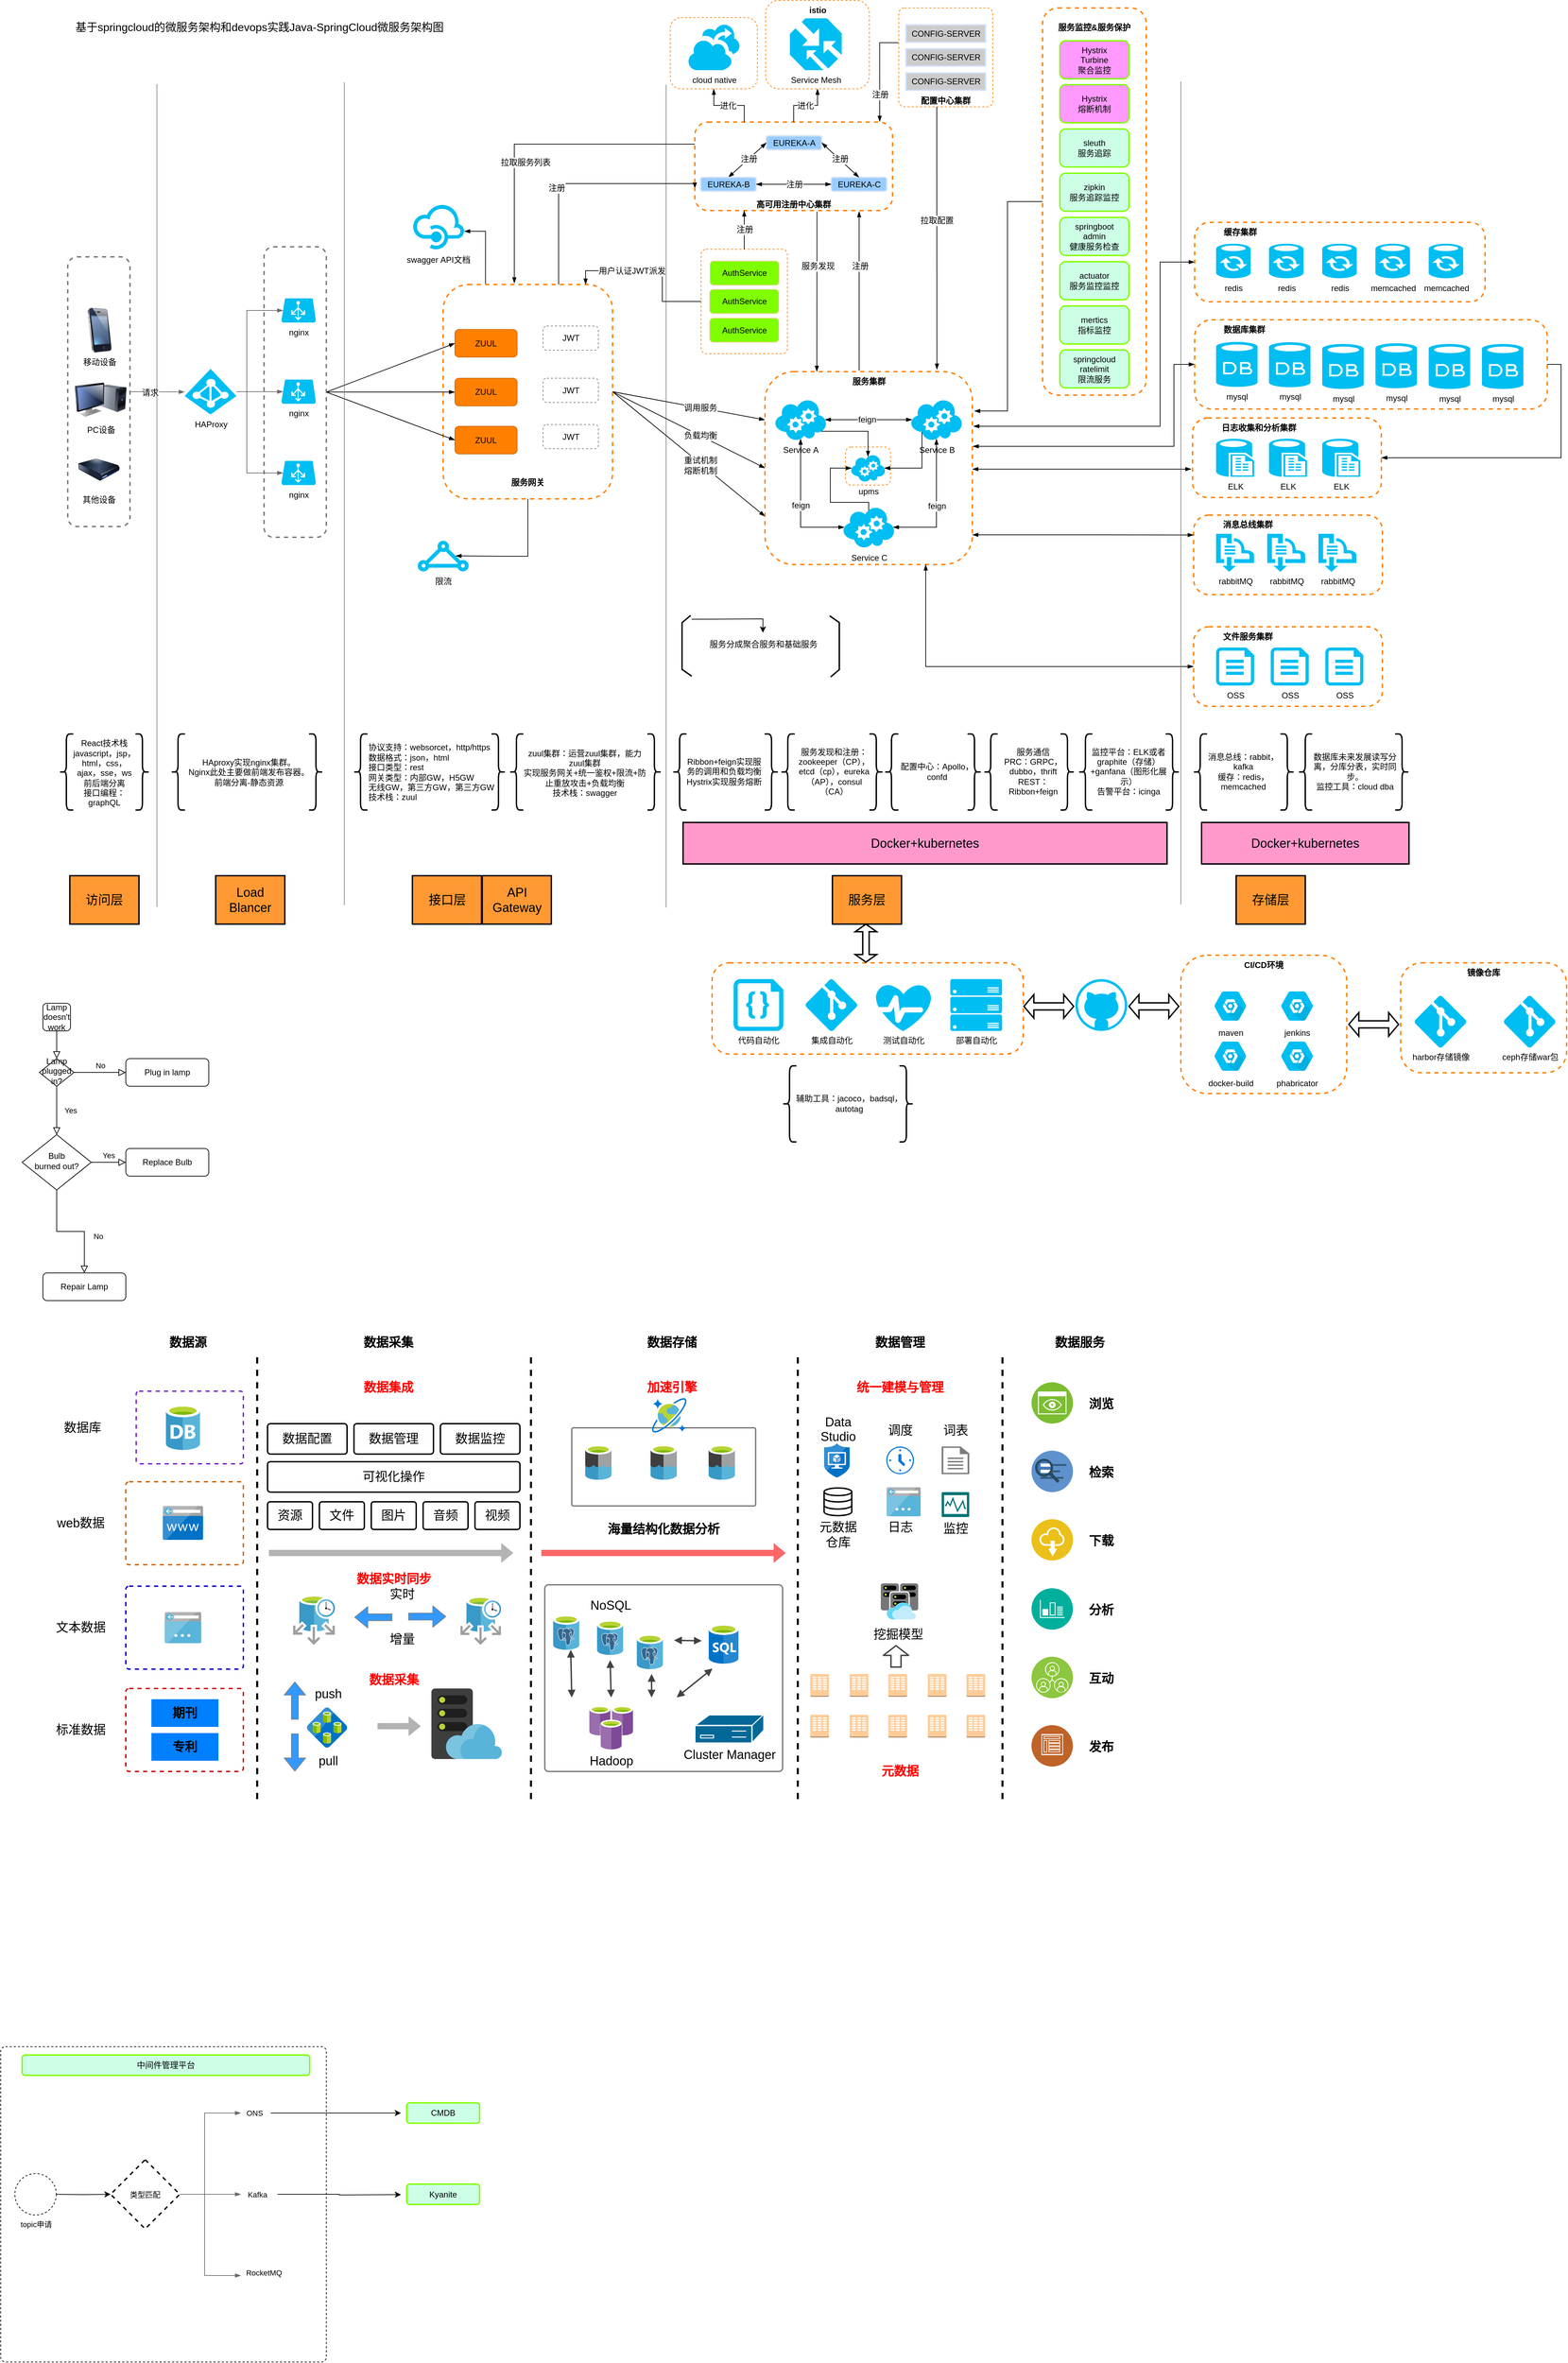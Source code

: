 <mxfile version="20.6.2" type="github">
  <diagram id="C5RBs43oDa-KdzZeNtuy" name="Page-1">
    <mxGraphModel dx="1298" dy="3062" grid="1" gridSize="12" guides="1" tooltips="1" connect="1" arrows="1" fold="1" page="1" pageScale="1" pageWidth="827" pageHeight="1169" math="0" shadow="0">
      <root>
        <mxCell id="WIyWlLk6GJQsqaUBKTNV-0" />
        <mxCell id="WIyWlLk6GJQsqaUBKTNV-1" parent="WIyWlLk6GJQsqaUBKTNV-0" />
        <mxCell id="WIyWlLk6GJQsqaUBKTNV-2" value="" style="rounded=0;html=1;jettySize=auto;orthogonalLoop=1;fontSize=11;endArrow=block;endFill=0;endSize=8;strokeWidth=1;shadow=0;labelBackgroundColor=none;edgeStyle=orthogonalEdgeStyle;" parent="WIyWlLk6GJQsqaUBKTNV-1" source="WIyWlLk6GJQsqaUBKTNV-3" target="WIyWlLk6GJQsqaUBKTNV-6" edge="1">
          <mxGeometry relative="1" as="geometry" />
        </mxCell>
        <mxCell id="WIyWlLk6GJQsqaUBKTNV-3" value="Lamp doesn&#39;t work" style="rounded=1;whiteSpace=wrap;html=1;fontSize=12;glass=0;strokeWidth=1;shadow=0;" parent="WIyWlLk6GJQsqaUBKTNV-1" vertex="1">
          <mxGeometry x="70" y="-201" width="40" height="40" as="geometry" />
        </mxCell>
        <mxCell id="WIyWlLk6GJQsqaUBKTNV-4" value="Yes" style="rounded=0;html=1;jettySize=auto;orthogonalLoop=1;fontSize=11;endArrow=block;endFill=0;endSize=8;strokeWidth=1;shadow=0;labelBackgroundColor=none;edgeStyle=orthogonalEdgeStyle;" parent="WIyWlLk6GJQsqaUBKTNV-1" source="WIyWlLk6GJQsqaUBKTNV-6" target="WIyWlLk6GJQsqaUBKTNV-10" edge="1">
          <mxGeometry y="20" relative="1" as="geometry">
            <mxPoint as="offset" />
          </mxGeometry>
        </mxCell>
        <mxCell id="WIyWlLk6GJQsqaUBKTNV-5" value="No" style="edgeStyle=orthogonalEdgeStyle;rounded=0;html=1;jettySize=auto;orthogonalLoop=1;fontSize=11;endArrow=block;endFill=0;endSize=8;strokeWidth=1;shadow=0;labelBackgroundColor=none;" parent="WIyWlLk6GJQsqaUBKTNV-1" source="WIyWlLk6GJQsqaUBKTNV-6" target="WIyWlLk6GJQsqaUBKTNV-7" edge="1">
          <mxGeometry y="10" relative="1" as="geometry">
            <mxPoint as="offset" />
          </mxGeometry>
        </mxCell>
        <mxCell id="WIyWlLk6GJQsqaUBKTNV-6" value="Lamp&lt;br&gt;plugged in?" style="rhombus;whiteSpace=wrap;html=1;shadow=0;fontFamily=Helvetica;fontSize=12;align=center;strokeWidth=1;spacing=6;spacingTop=-4;" parent="WIyWlLk6GJQsqaUBKTNV-1" vertex="1">
          <mxGeometry x="65" y="-121" width="50" height="40" as="geometry" />
        </mxCell>
        <mxCell id="WIyWlLk6GJQsqaUBKTNV-7" value="Plug in lamp" style="rounded=1;whiteSpace=wrap;html=1;fontSize=12;glass=0;strokeWidth=1;shadow=0;" parent="WIyWlLk6GJQsqaUBKTNV-1" vertex="1">
          <mxGeometry x="190" y="-121" width="120" height="40" as="geometry" />
        </mxCell>
        <mxCell id="WIyWlLk6GJQsqaUBKTNV-8" value="No" style="rounded=0;html=1;jettySize=auto;orthogonalLoop=1;fontSize=11;endArrow=block;endFill=0;endSize=8;strokeWidth=1;shadow=0;labelBackgroundColor=none;edgeStyle=orthogonalEdgeStyle;" parent="WIyWlLk6GJQsqaUBKTNV-1" source="WIyWlLk6GJQsqaUBKTNV-10" target="WIyWlLk6GJQsqaUBKTNV-11" edge="1">
          <mxGeometry x="0.333" y="20" relative="1" as="geometry">
            <mxPoint as="offset" />
          </mxGeometry>
        </mxCell>
        <mxCell id="WIyWlLk6GJQsqaUBKTNV-9" value="Yes" style="edgeStyle=orthogonalEdgeStyle;rounded=0;html=1;jettySize=auto;orthogonalLoop=1;fontSize=11;endArrow=block;endFill=0;endSize=8;strokeWidth=1;shadow=0;labelBackgroundColor=none;" parent="WIyWlLk6GJQsqaUBKTNV-1" source="WIyWlLk6GJQsqaUBKTNV-10" target="WIyWlLk6GJQsqaUBKTNV-12" edge="1">
          <mxGeometry y="10" relative="1" as="geometry">
            <mxPoint as="offset" />
          </mxGeometry>
        </mxCell>
        <mxCell id="WIyWlLk6GJQsqaUBKTNV-10" value="Bulb&lt;br&gt;burned out?" style="rhombus;whiteSpace=wrap;html=1;shadow=0;fontFamily=Helvetica;fontSize=12;align=center;strokeWidth=1;spacing=6;spacingTop=-4;" parent="WIyWlLk6GJQsqaUBKTNV-1" vertex="1">
          <mxGeometry x="40" y="-11" width="100" height="80" as="geometry" />
        </mxCell>
        <mxCell id="WIyWlLk6GJQsqaUBKTNV-11" value="Repair Lamp" style="rounded=1;whiteSpace=wrap;html=1;fontSize=12;glass=0;strokeWidth=1;shadow=0;" parent="WIyWlLk6GJQsqaUBKTNV-1" vertex="1">
          <mxGeometry x="70" y="189" width="120" height="40" as="geometry" />
        </mxCell>
        <mxCell id="WIyWlLk6GJQsqaUBKTNV-12" value="Replace Bulb" style="rounded=1;whiteSpace=wrap;html=1;fontSize=12;glass=0;strokeWidth=1;shadow=0;" parent="WIyWlLk6GJQsqaUBKTNV-1" vertex="1">
          <mxGeometry x="190" y="9" width="120" height="40" as="geometry" />
        </mxCell>
        <mxCell id="xhn0Lpm8mwDRlb0D4wU6-0" value="&lt;blockquote style=&quot;margin: 0 0 0 40px ; border: none ; padding: 0px&quot;&gt;&lt;br&gt;&lt;/blockquote&gt;" style="rounded=1;whiteSpace=wrap;html=1;dashed=1;strokeColor=#FF8000;fillColor=none;strokeWidth=2;fontStyle=1;verticalAlign=top;arcSize=19;align=left;" vertex="1" parent="WIyWlLk6GJQsqaUBKTNV-1">
          <mxGeometry x="1038" y="-259.5" width="450" height="132" as="geometry" />
        </mxCell>
        <mxCell id="xhn0Lpm8mwDRlb0D4wU6-1" value="" style="endArrow=none;html=1;strokeColor=#6B6B6B;opacity=80;" edge="1" parent="WIyWlLk6GJQsqaUBKTNV-1">
          <mxGeometry width="50" height="50" relative="1" as="geometry">
            <mxPoint x="971.5" y="-339.5" as="sourcePoint" />
            <mxPoint x="971.5" y="-1529.5" as="targetPoint" />
          </mxGeometry>
        </mxCell>
        <mxCell id="xhn0Lpm8mwDRlb0D4wU6-2" value="&lt;blockquote style=&quot;margin: 0 0 0 40px ; border: none ; padding: 0px&quot;&gt;文件服务集群&lt;/blockquote&gt;" style="rounded=1;whiteSpace=wrap;html=1;dashed=1;strokeColor=#FF8000;fillColor=none;strokeWidth=2;fontStyle=1;verticalAlign=top;arcSize=19;align=left;" vertex="1" parent="WIyWlLk6GJQsqaUBKTNV-1">
          <mxGeometry x="1734.5" y="-745.5" width="273" height="115" as="geometry" />
        </mxCell>
        <mxCell id="xhn0Lpm8mwDRlb0D4wU6-3" value="&lt;blockquote style=&quot;margin: 0 0 0 40px ; border: none ; padding: 0px&quot;&gt;日志收集和分析集群&lt;/blockquote&gt;" style="rounded=1;whiteSpace=wrap;html=1;dashed=1;strokeColor=#FF8000;fillColor=none;strokeWidth=2;fontStyle=1;verticalAlign=top;arcSize=19;align=left;" vertex="1" parent="WIyWlLk6GJQsqaUBKTNV-1">
          <mxGeometry x="1733" y="-1047.5" width="273" height="115" as="geometry" />
        </mxCell>
        <mxCell id="xhn0Lpm8mwDRlb0D4wU6-4" style="edgeStyle=orthogonalEdgeStyle;rounded=0;orthogonalLoop=1;jettySize=auto;html=1;entryX=1.005;entryY=0.283;entryDx=0;entryDy=0;entryPerimeter=0;startArrow=blockThin;startFill=1;endArrow=blockThin;endFill=1;strokeColor=#000000;fontColor=#000000;" edge="1" parent="WIyWlLk6GJQsqaUBKTNV-1" source="xhn0Lpm8mwDRlb0D4wU6-5" target="xhn0Lpm8mwDRlb0D4wU6-80">
          <mxGeometry relative="1" as="geometry">
            <Array as="points">
              <mxPoint x="1686" y="-1272.5" />
              <mxPoint x="1686" y="-1035.5" />
            </Array>
          </mxGeometry>
        </mxCell>
        <mxCell id="xhn0Lpm8mwDRlb0D4wU6-5" value="&lt;blockquote style=&quot;margin: 0 0 0 40px ; border: none ; padding: 0px&quot;&gt;缓存集群&lt;/blockquote&gt;" style="rounded=1;whiteSpace=wrap;html=1;dashed=1;strokeColor=#FF8000;fillColor=none;strokeWidth=2;fontStyle=1;verticalAlign=top;arcSize=19;align=left;" vertex="1" parent="WIyWlLk6GJQsqaUBKTNV-1">
          <mxGeometry x="1736" y="-1330.5" width="420" height="115" as="geometry" />
        </mxCell>
        <mxCell id="xhn0Lpm8mwDRlb0D4wU6-6" style="edgeStyle=orthogonalEdgeStyle;rounded=0;orthogonalLoop=1;jettySize=auto;html=1;exitX=0.25;exitY=0;exitDx=0;exitDy=0;entryX=1;entryY=0.6;entryDx=0;entryDy=0;entryPerimeter=0;endArrow=blockThin;endFill=1;strokeColor=#000000;" edge="1" parent="WIyWlLk6GJQsqaUBKTNV-1" source="xhn0Lpm8mwDRlb0D4wU6-16" target="xhn0Lpm8mwDRlb0D4wU6-41">
          <mxGeometry relative="1" as="geometry" />
        </mxCell>
        <mxCell id="xhn0Lpm8mwDRlb0D4wU6-7" style="rounded=0;orthogonalLoop=1;jettySize=auto;html=1;exitX=1;exitY=0.5;exitDx=0;exitDy=0;entryX=0;entryY=0.25;entryDx=0;entryDy=0;startArrow=none;startFill=0;endArrow=blockThin;endFill=1;strokeColor=#000000;fontColor=#000000;" edge="1" parent="WIyWlLk6GJQsqaUBKTNV-1" source="xhn0Lpm8mwDRlb0D4wU6-16" target="xhn0Lpm8mwDRlb0D4wU6-80">
          <mxGeometry relative="1" as="geometry" />
        </mxCell>
        <mxCell id="xhn0Lpm8mwDRlb0D4wU6-8" value="调用服务" style="text;html=1;resizable=0;points=[];align=center;verticalAlign=middle;labelBackgroundColor=#ffffff;fontColor=#000000;" vertex="1" connectable="0" parent="xhn0Lpm8mwDRlb0D4wU6-7">
          <mxGeometry x="0.094" relative="1" as="geometry">
            <mxPoint x="6" y="1" as="offset" />
          </mxGeometry>
        </mxCell>
        <mxCell id="xhn0Lpm8mwDRlb0D4wU6-9" style="edgeStyle=none;rounded=0;orthogonalLoop=1;jettySize=auto;html=1;exitX=1;exitY=0.5;exitDx=0;exitDy=0;entryX=0;entryY=0.5;entryDx=0;entryDy=0;startArrow=none;startFill=0;endArrow=blockThin;endFill=1;strokeColor=#000000;fontColor=#000000;" edge="1" parent="WIyWlLk6GJQsqaUBKTNV-1" source="xhn0Lpm8mwDRlb0D4wU6-16" target="xhn0Lpm8mwDRlb0D4wU6-80">
          <mxGeometry relative="1" as="geometry" />
        </mxCell>
        <mxCell id="xhn0Lpm8mwDRlb0D4wU6-10" value="负载均衡" style="text;html=1;resizable=0;points=[];align=center;verticalAlign=middle;labelBackgroundColor=#ffffff;fontColor=#000000;" vertex="1" connectable="0" parent="xhn0Lpm8mwDRlb0D4wU6-9">
          <mxGeometry x="-0.069" y="1" relative="1" as="geometry">
            <mxPoint x="23" y="13" as="offset" />
          </mxGeometry>
        </mxCell>
        <mxCell id="xhn0Lpm8mwDRlb0D4wU6-11" style="edgeStyle=none;rounded=0;orthogonalLoop=1;jettySize=auto;html=1;exitX=1;exitY=0.5;exitDx=0;exitDy=0;entryX=0;entryY=0.75;entryDx=0;entryDy=0;startArrow=none;startFill=0;endArrow=blockThin;endFill=1;strokeColor=#000000;fontColor=#000000;" edge="1" parent="WIyWlLk6GJQsqaUBKTNV-1" source="xhn0Lpm8mwDRlb0D4wU6-16" target="xhn0Lpm8mwDRlb0D4wU6-80">
          <mxGeometry relative="1" as="geometry" />
        </mxCell>
        <mxCell id="xhn0Lpm8mwDRlb0D4wU6-12" value="重试机制&lt;br&gt;熔断机制" style="text;html=1;resizable=0;points=[];align=center;verticalAlign=middle;labelBackgroundColor=#ffffff;fontColor=#000000;" vertex="1" connectable="0" parent="xhn0Lpm8mwDRlb0D4wU6-11">
          <mxGeometry x="-0.088" relative="1" as="geometry">
            <mxPoint x="26.5" y="24" as="offset" />
          </mxGeometry>
        </mxCell>
        <mxCell id="xhn0Lpm8mwDRlb0D4wU6-13" style="edgeStyle=orthogonalEdgeStyle;rounded=0;orthogonalLoop=1;jettySize=auto;html=1;entryX=0;entryY=0.75;entryDx=0;entryDy=0;startArrow=none;startFill=0;endArrow=blockThin;endFill=1;strokeColor=#000000;fontColor=#000000;" edge="1" parent="WIyWlLk6GJQsqaUBKTNV-1" source="xhn0Lpm8mwDRlb0D4wU6-16" target="xhn0Lpm8mwDRlb0D4wU6-52">
          <mxGeometry relative="1" as="geometry">
            <Array as="points">
              <mxPoint x="816" y="-1386.5" />
            </Array>
          </mxGeometry>
        </mxCell>
        <mxCell id="xhn0Lpm8mwDRlb0D4wU6-14" value="注册" style="text;html=1;resizable=0;points=[];align=center;verticalAlign=middle;labelBackgroundColor=#ffffff;fontColor=#000000;" vertex="1" connectable="0" parent="xhn0Lpm8mwDRlb0D4wU6-13">
          <mxGeometry x="-0.201" y="3" relative="1" as="geometry">
            <mxPoint as="offset" />
          </mxGeometry>
        </mxCell>
        <mxCell id="xhn0Lpm8mwDRlb0D4wU6-15" style="edgeStyle=orthogonalEdgeStyle;rounded=0;orthogonalLoop=1;jettySize=auto;html=1;exitX=0.5;exitY=1;exitDx=0;exitDy=0;entryX=0.74;entryY=0.5;entryDx=0;entryDy=0;entryPerimeter=0;startArrow=none;startFill=0;endArrow=blockThin;endFill=1;strokeColor=#000000;fontColor=#000000;" edge="1" parent="WIyWlLk6GJQsqaUBKTNV-1" source="xhn0Lpm8mwDRlb0D4wU6-16" target="xhn0Lpm8mwDRlb0D4wU6-42">
          <mxGeometry relative="1" as="geometry">
            <Array as="points">
              <mxPoint x="772" y="-847.5" />
              <mxPoint x="736" y="-847.5" />
            </Array>
          </mxGeometry>
        </mxCell>
        <mxCell id="xhn0Lpm8mwDRlb0D4wU6-16" value="服务网关&lt;br&gt;&lt;br&gt;" style="rounded=1;whiteSpace=wrap;html=1;dashed=1;strokeColor=#FF8000;fillColor=none;strokeWidth=2;fontStyle=1;verticalAlign=bottom;" vertex="1" parent="WIyWlLk6GJQsqaUBKTNV-1">
          <mxGeometry x="649" y="-1240.5" width="245" height="310" as="geometry" />
        </mxCell>
        <mxCell id="xhn0Lpm8mwDRlb0D4wU6-17" style="rounded=0;orthogonalLoop=1;jettySize=auto;html=1;exitX=1;exitY=0.5;exitDx=0;exitDy=0;entryX=0;entryY=0.505;entryDx=0;entryDy=0;entryPerimeter=0;strokeColor=#6B6B6B;endArrow=blockThin;endFill=1;" edge="1" parent="WIyWlLk6GJQsqaUBKTNV-1" source="xhn0Lpm8mwDRlb0D4wU6-19" target="xhn0Lpm8mwDRlb0D4wU6-32">
          <mxGeometry relative="1" as="geometry" />
        </mxCell>
        <mxCell id="xhn0Lpm8mwDRlb0D4wU6-18" value="请求" style="text;html=1;resizable=0;points=[];align=center;verticalAlign=middle;labelBackgroundColor=#ffffff;fontSize=12;fontColor=#000000;" vertex="1" connectable="0" parent="xhn0Lpm8mwDRlb0D4wU6-17">
          <mxGeometry x="-0.267" y="-1" relative="1" as="geometry">
            <mxPoint as="offset" />
          </mxGeometry>
        </mxCell>
        <mxCell id="xhn0Lpm8mwDRlb0D4wU6-19" value="" style="rounded=1;whiteSpace=wrap;html=1;fillColor=none;dashed=1;strokeWidth=2;strokeColor=#787878;" vertex="1" parent="WIyWlLk6GJQsqaUBKTNV-1">
          <mxGeometry x="106" y="-1280.5" width="90" height="390" as="geometry" />
        </mxCell>
        <mxCell id="xhn0Lpm8mwDRlb0D4wU6-20" value="" style="endArrow=none;html=1;strokeColor=#6B6B6B;opacity=80;" edge="1" parent="WIyWlLk6GJQsqaUBKTNV-1">
          <mxGeometry width="50" height="50" relative="1" as="geometry">
            <mxPoint x="235" y="-340.5" as="sourcePoint" />
            <mxPoint x="235" y="-1530.5" as="targetPoint" />
          </mxGeometry>
        </mxCell>
        <mxCell id="xhn0Lpm8mwDRlb0D4wU6-21" value="移动设备" style="image;html=1;labelBackgroundColor=#ffffff;image=img/lib/clip_art/telecommunication/iPhone_128x128.png;shadow=0;dashed=0;fontFamily=Helvetica;fontSize=12;fontColor=#000000;align=center;fillColor=#505050;" vertex="1" parent="WIyWlLk6GJQsqaUBKTNV-1">
          <mxGeometry x="134.5" y="-1207" width="35" height="65" as="geometry" />
        </mxCell>
        <mxCell id="xhn0Lpm8mwDRlb0D4wU6-22" value="PC设备" style="image;html=1;labelBackgroundColor=#ffffff;image=img/lib/clip_art/computers/Monitor_Tower_128x128.png;dashed=1;fontFamily=Helvetica;fontSize=12;fontColor=#000000;align=center;strokeColor=#000000;fillColor=#ffffff;" vertex="1" parent="WIyWlLk6GJQsqaUBKTNV-1">
          <mxGeometry x="116" y="-1104.5" width="75" height="60.94" as="geometry" />
        </mxCell>
        <mxCell id="xhn0Lpm8mwDRlb0D4wU6-23" value="其他设备" style="image;html=1;labelBackgroundColor=#ffffff;image=img/lib/clip_art/computers/Harddrive_128x128.png;dashed=1;fontFamily=Helvetica;fontSize=12;fontColor=#000000;align=center;strokeColor=#000000;" vertex="1" parent="WIyWlLk6GJQsqaUBKTNV-1">
          <mxGeometry x="121" y="-1003" width="60" height="60" as="geometry" />
        </mxCell>
        <mxCell id="xhn0Lpm8mwDRlb0D4wU6-24" style="edgeStyle=none;rounded=0;orthogonalLoop=1;jettySize=auto;html=1;exitX=1;exitY=0.5;exitDx=0;exitDy=0;entryX=0;entryY=0.5;entryDx=0;entryDy=0;endArrow=blockThin;endFill=1;strokeColor=#000000;" edge="1" parent="WIyWlLk6GJQsqaUBKTNV-1" source="xhn0Lpm8mwDRlb0D4wU6-27" target="xhn0Lpm8mwDRlb0D4wU6-35">
          <mxGeometry relative="1" as="geometry" />
        </mxCell>
        <mxCell id="xhn0Lpm8mwDRlb0D4wU6-25" style="edgeStyle=none;rounded=0;orthogonalLoop=1;jettySize=auto;html=1;exitX=1;exitY=0.5;exitDx=0;exitDy=0;entryX=0;entryY=0.5;entryDx=0;entryDy=0;endArrow=blockThin;endFill=1;strokeColor=#000000;" edge="1" parent="WIyWlLk6GJQsqaUBKTNV-1" source="xhn0Lpm8mwDRlb0D4wU6-27" target="xhn0Lpm8mwDRlb0D4wU6-36">
          <mxGeometry relative="1" as="geometry" />
        </mxCell>
        <mxCell id="xhn0Lpm8mwDRlb0D4wU6-26" style="edgeStyle=none;rounded=0;orthogonalLoop=1;jettySize=auto;html=1;exitX=1;exitY=0.5;exitDx=0;exitDy=0;entryX=0;entryY=0.5;entryDx=0;entryDy=0;endArrow=blockThin;endFill=1;strokeColor=#000000;" edge="1" parent="WIyWlLk6GJQsqaUBKTNV-1" source="xhn0Lpm8mwDRlb0D4wU6-27" target="xhn0Lpm8mwDRlb0D4wU6-37">
          <mxGeometry relative="1" as="geometry" />
        </mxCell>
        <mxCell id="xhn0Lpm8mwDRlb0D4wU6-27" value="" style="rounded=1;whiteSpace=wrap;html=1;fillColor=none;dashed=1;strokeWidth=2;strokeColor=#787878;" vertex="1" parent="WIyWlLk6GJQsqaUBKTNV-1">
          <mxGeometry x="390" y="-1295" width="90" height="420" as="geometry" />
        </mxCell>
        <mxCell id="xhn0Lpm8mwDRlb0D4wU6-28" value="nginx" style="verticalLabelPosition=bottom;html=1;verticalAlign=top;align=center;strokeColor=none;fillColor=#00BEF2;shape=mxgraph.azure.azure_load_balancer;dashed=1;aspect=fixed;" vertex="1" parent="WIyWlLk6GJQsqaUBKTNV-1">
          <mxGeometry x="415" y="-1220.5" width="50" height="35" as="geometry" />
        </mxCell>
        <mxCell id="xhn0Lpm8mwDRlb0D4wU6-29" style="edgeStyle=orthogonalEdgeStyle;rounded=0;orthogonalLoop=1;jettySize=auto;html=1;entryX=0.05;entryY=0.5;entryDx=0;entryDy=0;entryPerimeter=0;strokeColor=#6B6B6B;endArrow=blockThin;endFill=1;" edge="1" parent="WIyWlLk6GJQsqaUBKTNV-1" source="xhn0Lpm8mwDRlb0D4wU6-32" target="xhn0Lpm8mwDRlb0D4wU6-28">
          <mxGeometry relative="1" as="geometry">
            <Array as="points">
              <mxPoint x="365" y="-1085.5" />
              <mxPoint x="365" y="-1202.5" />
            </Array>
          </mxGeometry>
        </mxCell>
        <mxCell id="xhn0Lpm8mwDRlb0D4wU6-30" style="edgeStyle=orthogonalEdgeStyle;rounded=0;orthogonalLoop=1;jettySize=auto;html=1;entryX=0.05;entryY=0.5;entryDx=0;entryDy=0;entryPerimeter=0;endArrow=blockThin;endFill=1;strokeColor=#6B6B6B;" edge="1" parent="WIyWlLk6GJQsqaUBKTNV-1" source="xhn0Lpm8mwDRlb0D4wU6-32" target="xhn0Lpm8mwDRlb0D4wU6-34">
          <mxGeometry relative="1" as="geometry">
            <Array as="points">
              <mxPoint x="365" y="-1085.5" />
              <mxPoint x="365" y="-967.5" />
            </Array>
          </mxGeometry>
        </mxCell>
        <mxCell id="xhn0Lpm8mwDRlb0D4wU6-31" style="edgeStyle=orthogonalEdgeStyle;rounded=0;orthogonalLoop=1;jettySize=auto;html=1;entryX=0.05;entryY=0.5;entryDx=0;entryDy=0;entryPerimeter=0;endArrow=blockThin;endFill=1;strokeColor=#6B6B6B;" edge="1" parent="WIyWlLk6GJQsqaUBKTNV-1" source="xhn0Lpm8mwDRlb0D4wU6-32" target="xhn0Lpm8mwDRlb0D4wU6-33">
          <mxGeometry relative="1" as="geometry" />
        </mxCell>
        <mxCell id="xhn0Lpm8mwDRlb0D4wU6-32" value="HAProxy" style="shadow=0;dashed=1;html=1;strokeColor=none;labelPosition=center;verticalLabelPosition=bottom;verticalAlign=top;align=center;shape=mxgraph.mscae.cloud.active_directory;fillColor=#00BEF2;pointerEvents=1;fontFamily=Helvetica;fontSize=12;fontColor=#000000;gradientColor=none;" vertex="1" parent="WIyWlLk6GJQsqaUBKTNV-1">
          <mxGeometry x="275" y="-1118.5" width="75" height="66" as="geometry" />
        </mxCell>
        <mxCell id="xhn0Lpm8mwDRlb0D4wU6-33" value="nginx" style="verticalLabelPosition=bottom;html=1;verticalAlign=top;align=center;strokeColor=none;fillColor=#00BEF2;shape=mxgraph.azure.azure_load_balancer;dashed=1;" vertex="1" parent="WIyWlLk6GJQsqaUBKTNV-1">
          <mxGeometry x="415" y="-1103" width="50" height="35" as="geometry" />
        </mxCell>
        <mxCell id="xhn0Lpm8mwDRlb0D4wU6-34" value="nginx" style="verticalLabelPosition=bottom;html=1;verticalAlign=top;align=center;strokeColor=none;fillColor=#00BEF2;shape=mxgraph.azure.azure_load_balancer;dashed=1;" vertex="1" parent="WIyWlLk6GJQsqaUBKTNV-1">
          <mxGeometry x="415" y="-985.5" width="50" height="35" as="geometry" />
        </mxCell>
        <mxCell id="xhn0Lpm8mwDRlb0D4wU6-35" value="ZUUL" style="rounded=1;whiteSpace=wrap;html=1;fillColor=#FF8000;strokeColor=#CC6600;" vertex="1" parent="WIyWlLk6GJQsqaUBKTNV-1">
          <mxGeometry x="666" y="-1175.5" width="90" height="40" as="geometry" />
        </mxCell>
        <mxCell id="xhn0Lpm8mwDRlb0D4wU6-36" value="ZUUL" style="rounded=1;whiteSpace=wrap;html=1;fillColor=#FF8000;strokeColor=#CC6600;" vertex="1" parent="WIyWlLk6GJQsqaUBKTNV-1">
          <mxGeometry x="666" y="-1105" width="90" height="40" as="geometry" />
        </mxCell>
        <mxCell id="xhn0Lpm8mwDRlb0D4wU6-37" value="ZUUL" style="rounded=1;whiteSpace=wrap;html=1;fillColor=#FF8000;strokeColor=#CC6600;" vertex="1" parent="WIyWlLk6GJQsqaUBKTNV-1">
          <mxGeometry x="666" y="-1035.5" width="90" height="40" as="geometry" />
        </mxCell>
        <mxCell id="xhn0Lpm8mwDRlb0D4wU6-38" value="JWT" style="rounded=1;whiteSpace=wrap;html=1;fillColor=none;strokeColor=#808080;dashed=1;" vertex="1" parent="WIyWlLk6GJQsqaUBKTNV-1">
          <mxGeometry x="793.5" y="-1180.5" width="80" height="35" as="geometry" />
        </mxCell>
        <mxCell id="xhn0Lpm8mwDRlb0D4wU6-39" value="JWT" style="rounded=1;whiteSpace=wrap;html=1;fillColor=none;strokeColor=#808080;dashed=1;" vertex="1" parent="WIyWlLk6GJQsqaUBKTNV-1">
          <mxGeometry x="793.5" y="-1105" width="80" height="35" as="geometry" />
        </mxCell>
        <mxCell id="xhn0Lpm8mwDRlb0D4wU6-40" value="JWT" style="rounded=1;whiteSpace=wrap;html=1;fillColor=none;strokeColor=#808080;dashed=1;" vertex="1" parent="WIyWlLk6GJQsqaUBKTNV-1">
          <mxGeometry x="793.5" y="-1038" width="80" height="35" as="geometry" />
        </mxCell>
        <mxCell id="xhn0Lpm8mwDRlb0D4wU6-41" value="swagger&amp;nbsp;API文档" style="shadow=0;dashed=0;html=1;strokeColor=none;labelPosition=center;verticalLabelPosition=bottom;verticalAlign=top;align=center;shape=mxgraph.mscae.cloud.api_management;fillColor=#00BEF2;pointerEvents=1;aspect=fixed;" vertex="1" parent="WIyWlLk6GJQsqaUBKTNV-1">
          <mxGeometry x="604.5" y="-1358" width="75" height="67.5" as="geometry" />
        </mxCell>
        <mxCell id="xhn0Lpm8mwDRlb0D4wU6-42" value="限流" style="shadow=0;dashed=0;html=1;strokeColor=none;fillColor=#00BEF2;labelPosition=center;verticalLabelPosition=bottom;verticalAlign=top;align=center;shape=mxgraph.azure.express_route;pointerEvents=1;aspect=fixed;" vertex="1" parent="WIyWlLk6GJQsqaUBKTNV-1">
          <mxGeometry x="611.5" y="-870.5" width="75" height="45" as="geometry" />
        </mxCell>
        <mxCell id="xhn0Lpm8mwDRlb0D4wU6-43" value="" style="verticalLabelPosition=bottom;html=1;verticalAlign=top;align=center;strokeColor=none;fillColor=#00BEF2;shape=mxgraph.azure.github_code;pointerEvents=1;dashed=1;fontColor=#000000;aspect=fixed;" vertex="1" parent="WIyWlLk6GJQsqaUBKTNV-1">
          <mxGeometry x="1563.5" y="-236" width="75" height="75" as="geometry" />
        </mxCell>
        <mxCell id="xhn0Lpm8mwDRlb0D4wU6-44" value="OSS" style="verticalLabelPosition=bottom;html=1;verticalAlign=top;align=center;strokeColor=none;fillColor=#00BEF2;shape=mxgraph.azure.cloud_services_configuration_file;pointerEvents=1;dashed=1;fontColor=#000000;" vertex="1" parent="WIyWlLk6GJQsqaUBKTNV-1">
          <mxGeometry x="1767" y="-715.5" width="55" height="55" as="geometry" />
        </mxCell>
        <mxCell id="xhn0Lpm8mwDRlb0D4wU6-45" value="" style="group" vertex="1" connectable="0" parent="WIyWlLk6GJQsqaUBKTNV-1">
          <mxGeometry x="977.5" y="-1626.5" width="126" height="103" as="geometry" />
        </mxCell>
        <mxCell id="xhn0Lpm8mwDRlb0D4wU6-46" value="" style="rounded=1;whiteSpace=wrap;html=1;dashed=1;strokeColor=#FF8000;fillColor=none;strokeWidth=1;fontStyle=1;verticalAlign=bottom;" vertex="1" parent="xhn0Lpm8mwDRlb0D4wU6-45">
          <mxGeometry width="126" height="103" as="geometry" />
        </mxCell>
        <mxCell id="xhn0Lpm8mwDRlb0D4wU6-47" value="cloud&amp;nbsp;native" style="shadow=0;dashed=0;html=1;strokeColor=none;fillColor=#00BEF2;labelPosition=center;verticalLabelPosition=bottom;verticalAlign=top;align=center;shape=mxgraph.azure.hyper_v_recovery_manager;fontColor=#000000;aspect=fixed;" vertex="1" parent="xhn0Lpm8mwDRlb0D4wU6-45">
          <mxGeometry x="25.5" y="8.5" width="75" height="67.5" as="geometry" />
        </mxCell>
        <mxCell id="xhn0Lpm8mwDRlb0D4wU6-48" value="" style="group" vertex="1" connectable="0" parent="WIyWlLk6GJQsqaUBKTNV-1">
          <mxGeometry x="1115.5" y="-1651.5" width="150" height="128" as="geometry" />
        </mxCell>
        <mxCell id="xhn0Lpm8mwDRlb0D4wU6-49" value="istio" style="rounded=1;whiteSpace=wrap;html=1;dashed=1;strokeColor=#FF8000;fillColor=none;strokeWidth=1;fontStyle=1;verticalAlign=top;" vertex="1" parent="xhn0Lpm8mwDRlb0D4wU6-48">
          <mxGeometry width="150" height="128" as="geometry" />
        </mxCell>
        <mxCell id="xhn0Lpm8mwDRlb0D4wU6-50" value="Service&amp;nbsp;Mesh" style="shadow=0;dashed=0;html=1;strokeColor=none;fillColor=#00BEF2;labelPosition=center;verticalLabelPosition=bottom;verticalAlign=top;align=center;shape=mxgraph.azure.traffic_manager;pointerEvents=1;fontColor=#000000;aspect=fixed;" vertex="1" parent="xhn0Lpm8mwDRlb0D4wU6-48">
          <mxGeometry x="35" y="26" width="75" height="75" as="geometry" />
        </mxCell>
        <mxCell id="xhn0Lpm8mwDRlb0D4wU6-51" value="" style="group" vertex="1" connectable="0" parent="WIyWlLk6GJQsqaUBKTNV-1">
          <mxGeometry x="1013" y="-1475.5" width="286" height="128" as="geometry" />
        </mxCell>
        <mxCell id="xhn0Lpm8mwDRlb0D4wU6-52" value="高可用注册中心集群" style="rounded=1;whiteSpace=wrap;html=1;dashed=1;strokeColor=#FF8000;fillColor=none;strokeWidth=2;fontStyle=1;verticalAlign=bottom;" vertex="1" parent="xhn0Lpm8mwDRlb0D4wU6-51">
          <mxGeometry width="286" height="128" as="geometry" />
        </mxCell>
        <mxCell id="xhn0Lpm8mwDRlb0D4wU6-53" value="EUREKA-A" style="rounded=1;whiteSpace=wrap;html=1;strokeColor=#D4E1F5;strokeWidth=2;fillColor=#99CCFF;gradientColor=none;fontColor=#000000;" vertex="1" parent="xhn0Lpm8mwDRlb0D4wU6-51">
          <mxGeometry x="103.5" y="20" width="80" height="20" as="geometry" />
        </mxCell>
        <mxCell id="xhn0Lpm8mwDRlb0D4wU6-54" style="rounded=0;orthogonalLoop=1;jettySize=auto;html=1;exitX=0.5;exitY=0;exitDx=0;exitDy=0;entryX=0;entryY=0.5;entryDx=0;entryDy=0;endArrow=blockThin;endFill=1;strokeColor=#000000;fontColor=#000000;startArrow=blockThin;startFill=1;" edge="1" parent="xhn0Lpm8mwDRlb0D4wU6-51" source="xhn0Lpm8mwDRlb0D4wU6-56" target="xhn0Lpm8mwDRlb0D4wU6-53">
          <mxGeometry relative="1" as="geometry" />
        </mxCell>
        <mxCell id="xhn0Lpm8mwDRlb0D4wU6-55" value="注册" style="text;html=1;resizable=0;points=[];align=center;verticalAlign=middle;labelBackgroundColor=#ffffff;fontColor=#000000;" vertex="1" connectable="0" parent="xhn0Lpm8mwDRlb0D4wU6-54">
          <mxGeometry x="0.149" relative="1" as="geometry">
            <mxPoint x="-2" y="2" as="offset" />
          </mxGeometry>
        </mxCell>
        <mxCell id="xhn0Lpm8mwDRlb0D4wU6-56" value="EUREKA-B" style="rounded=1;whiteSpace=wrap;html=1;strokeColor=#D4E1F5;strokeWidth=2;fillColor=#99CCFF;gradientColor=none;fontColor=#000000;" vertex="1" parent="xhn0Lpm8mwDRlb0D4wU6-51">
          <mxGeometry x="8.5" y="80" width="80" height="20" as="geometry" />
        </mxCell>
        <mxCell id="xhn0Lpm8mwDRlb0D4wU6-57" value="EUREKA-C" style="rounded=1;whiteSpace=wrap;html=1;strokeColor=#D4E1F5;strokeWidth=2;fillColor=#99CCFF;gradientColor=none;fontColor=#000000;" vertex="1" parent="xhn0Lpm8mwDRlb0D4wU6-51">
          <mxGeometry x="197.5" y="80" width="80" height="20" as="geometry" />
        </mxCell>
        <mxCell id="xhn0Lpm8mwDRlb0D4wU6-58" style="edgeStyle=none;rounded=0;orthogonalLoop=1;jettySize=auto;html=1;exitX=1;exitY=0.5;exitDx=0;exitDy=0;entryX=0.5;entryY=0;entryDx=0;entryDy=0;startArrow=blockThin;startFill=1;endArrow=blockThin;endFill=1;strokeColor=#000000;fontColor=#000000;" edge="1" parent="xhn0Lpm8mwDRlb0D4wU6-51" source="xhn0Lpm8mwDRlb0D4wU6-53" target="xhn0Lpm8mwDRlb0D4wU6-57">
          <mxGeometry relative="1" as="geometry" />
        </mxCell>
        <mxCell id="xhn0Lpm8mwDRlb0D4wU6-59" value="注册" style="text;html=1;resizable=0;points=[];align=center;verticalAlign=middle;labelBackgroundColor=#ffffff;fontColor=#000000;" vertex="1" connectable="0" parent="xhn0Lpm8mwDRlb0D4wU6-58">
          <mxGeometry x="-0.139" relative="1" as="geometry">
            <mxPoint x="3" y="2" as="offset" />
          </mxGeometry>
        </mxCell>
        <mxCell id="xhn0Lpm8mwDRlb0D4wU6-60" style="edgeStyle=none;rounded=0;orthogonalLoop=1;jettySize=auto;html=1;exitX=1;exitY=0.5;exitDx=0;exitDy=0;entryX=0;entryY=0.5;entryDx=0;entryDy=0;startArrow=blockThin;startFill=1;endArrow=blockThin;endFill=1;strokeColor=#000000;fontColor=#000000;" edge="1" parent="xhn0Lpm8mwDRlb0D4wU6-51" source="xhn0Lpm8mwDRlb0D4wU6-56" target="xhn0Lpm8mwDRlb0D4wU6-57">
          <mxGeometry relative="1" as="geometry" />
        </mxCell>
        <mxCell id="xhn0Lpm8mwDRlb0D4wU6-61" value="注册" style="text;html=1;resizable=0;points=[];align=center;verticalAlign=middle;labelBackgroundColor=#ffffff;fontColor=#000000;" vertex="1" connectable="0" parent="xhn0Lpm8mwDRlb0D4wU6-60">
          <mxGeometry x="-0.152" relative="1" as="geometry">
            <mxPoint x="9" as="offset" />
          </mxGeometry>
        </mxCell>
        <mxCell id="xhn0Lpm8mwDRlb0D4wU6-62" style="edgeStyle=orthogonalEdgeStyle;rounded=0;orthogonalLoop=1;jettySize=auto;html=1;exitX=0.25;exitY=0;exitDx=0;exitDy=0;entryX=0.5;entryY=1;entryDx=0;entryDy=0;startArrow=none;startFill=0;endArrow=blockThin;endFill=1;strokeColor=#000000;fontColor=#000000;" edge="1" parent="WIyWlLk6GJQsqaUBKTNV-1" source="xhn0Lpm8mwDRlb0D4wU6-52" target="xhn0Lpm8mwDRlb0D4wU6-46">
          <mxGeometry relative="1" as="geometry" />
        </mxCell>
        <mxCell id="xhn0Lpm8mwDRlb0D4wU6-63" value="进化" style="text;html=1;resizable=0;points=[];align=center;verticalAlign=middle;labelBackgroundColor=#ffffff;fontColor=#000000;" vertex="1" connectable="0" parent="xhn0Lpm8mwDRlb0D4wU6-62">
          <mxGeometry x="0.151" y="1" relative="1" as="geometry">
            <mxPoint x="5" y="-1" as="offset" />
          </mxGeometry>
        </mxCell>
        <mxCell id="xhn0Lpm8mwDRlb0D4wU6-64" style="edgeStyle=orthogonalEdgeStyle;rounded=0;orthogonalLoop=1;jettySize=auto;html=1;exitX=0.5;exitY=0;exitDx=0;exitDy=0;entryX=0.5;entryY=1;entryDx=0;entryDy=0;startArrow=none;startFill=0;endArrow=blockThin;endFill=1;strokeColor=#000000;fontColor=#000000;" edge="1" parent="WIyWlLk6GJQsqaUBKTNV-1" source="xhn0Lpm8mwDRlb0D4wU6-52" target="xhn0Lpm8mwDRlb0D4wU6-49">
          <mxGeometry relative="1" as="geometry" />
        </mxCell>
        <mxCell id="xhn0Lpm8mwDRlb0D4wU6-65" value="进化" style="text;html=1;resizable=0;points=[];align=center;verticalAlign=middle;labelBackgroundColor=#ffffff;fontColor=#000000;" vertex="1" connectable="0" parent="xhn0Lpm8mwDRlb0D4wU6-64">
          <mxGeometry x="-0.383" y="-10" relative="1" as="geometry">
            <mxPoint x="15.5" y="-10" as="offset" />
          </mxGeometry>
        </mxCell>
        <mxCell id="xhn0Lpm8mwDRlb0D4wU6-66" value="" style="group" vertex="1" connectable="0" parent="WIyWlLk6GJQsqaUBKTNV-1">
          <mxGeometry x="1022" y="-1291.5" width="125" height="151" as="geometry" />
        </mxCell>
        <mxCell id="xhn0Lpm8mwDRlb0D4wU6-67" value="" style="rounded=1;whiteSpace=wrap;html=1;dashed=1;strokeColor=#FF8000;fillColor=none;strokeWidth=1;fontStyle=1;verticalAlign=bottom;arcSize=6;" vertex="1" parent="xhn0Lpm8mwDRlb0D4wU6-66">
          <mxGeometry width="125" height="151" as="geometry" />
        </mxCell>
        <mxCell id="xhn0Lpm8mwDRlb0D4wU6-68" value="AuthService" style="rounded=1;whiteSpace=wrap;html=1;fillColor=#80FF00;strokeColor=#FFD1A3;" vertex="1" parent="xhn0Lpm8mwDRlb0D4wU6-66">
          <mxGeometry x="13" y="17" width="100" height="35" as="geometry" />
        </mxCell>
        <mxCell id="xhn0Lpm8mwDRlb0D4wU6-69" value="AuthService" style="rounded=1;whiteSpace=wrap;html=1;fillColor=#80FF00;strokeColor=#FFD1A3;" vertex="1" parent="xhn0Lpm8mwDRlb0D4wU6-66">
          <mxGeometry x="12.5" y="58" width="100" height="35" as="geometry" />
        </mxCell>
        <mxCell id="xhn0Lpm8mwDRlb0D4wU6-70" value="AuthService" style="rounded=1;whiteSpace=wrap;html=1;fillColor=#80FF00;strokeColor=#FFD1A3;" vertex="1" parent="xhn0Lpm8mwDRlb0D4wU6-66">
          <mxGeometry x="12.5" y="99.5" width="100" height="35" as="geometry" />
        </mxCell>
        <mxCell id="xhn0Lpm8mwDRlb0D4wU6-71" style="edgeStyle=orthogonalEdgeStyle;rounded=0;orthogonalLoop=1;jettySize=auto;html=1;exitX=0;exitY=0.5;exitDx=0;exitDy=0;entryX=0.841;entryY=0;entryDx=0;entryDy=0;entryPerimeter=0;startArrow=none;startFill=0;endArrow=blockThin;endFill=1;strokeColor=#000000;fontColor=#000000;" edge="1" parent="WIyWlLk6GJQsqaUBKTNV-1" source="xhn0Lpm8mwDRlb0D4wU6-67" target="xhn0Lpm8mwDRlb0D4wU6-16">
          <mxGeometry relative="1" as="geometry">
            <Array as="points">
              <mxPoint x="966" y="-1216.5" />
              <mxPoint x="966" y="-1260.5" />
              <mxPoint x="855" y="-1260.5" />
            </Array>
          </mxGeometry>
        </mxCell>
        <mxCell id="xhn0Lpm8mwDRlb0D4wU6-72" value="用户认证JWT派发" style="text;html=1;resizable=0;points=[];align=center;verticalAlign=middle;labelBackgroundColor=#ffffff;fontColor=#000000;" vertex="1" connectable="0" parent="xhn0Lpm8mwDRlb0D4wU6-71">
          <mxGeometry x="0.502" y="3" relative="1" as="geometry">
            <mxPoint x="29" y="-3" as="offset" />
          </mxGeometry>
        </mxCell>
        <mxCell id="xhn0Lpm8mwDRlb0D4wU6-73" style="rounded=0;orthogonalLoop=1;jettySize=auto;html=1;exitX=0.5;exitY=0;exitDx=0;exitDy=0;entryX=0.25;entryY=1;entryDx=0;entryDy=0;startArrow=none;startFill=0;endArrow=blockThin;endFill=1;strokeColor=#000000;fontColor=#000000;" edge="1" parent="WIyWlLk6GJQsqaUBKTNV-1" source="xhn0Lpm8mwDRlb0D4wU6-67" target="xhn0Lpm8mwDRlb0D4wU6-52">
          <mxGeometry relative="1" as="geometry" />
        </mxCell>
        <mxCell id="xhn0Lpm8mwDRlb0D4wU6-74" value="注册" style="text;html=1;resizable=0;points=[];align=center;verticalAlign=middle;labelBackgroundColor=#ffffff;fontColor=#000000;" vertex="1" connectable="0" parent="xhn0Lpm8mwDRlb0D4wU6-73">
          <mxGeometry x="0.203" relative="1" as="geometry">
            <mxPoint y="5" as="offset" />
          </mxGeometry>
        </mxCell>
        <mxCell id="xhn0Lpm8mwDRlb0D4wU6-75" style="rounded=0;orthogonalLoop=1;jettySize=auto;html=1;startArrow=none;startFill=0;endArrow=blockThin;endFill=1;strokeColor=#000000;fontColor=#000000;exitX=0.454;exitY=-0.005;exitDx=0;exitDy=0;exitPerimeter=0;entryX=0.831;entryY=1.009;entryDx=0;entryDy=0;entryPerimeter=0;" edge="1" parent="WIyWlLk6GJQsqaUBKTNV-1" source="xhn0Lpm8mwDRlb0D4wU6-80" target="xhn0Lpm8mwDRlb0D4wU6-52">
          <mxGeometry relative="1" as="geometry">
            <mxPoint x="1265" y="-1320.5" as="targetPoint" />
            <mxPoint x="1251" y="-1140.5" as="sourcePoint" />
          </mxGeometry>
        </mxCell>
        <mxCell id="xhn0Lpm8mwDRlb0D4wU6-76" value="注册" style="text;html=1;resizable=0;points=[];align=center;verticalAlign=middle;labelBackgroundColor=#ffffff;fontColor=#000000;" vertex="1" connectable="0" parent="xhn0Lpm8mwDRlb0D4wU6-75">
          <mxGeometry x="0.316" y="-1" relative="1" as="geometry">
            <mxPoint as="offset" />
          </mxGeometry>
        </mxCell>
        <mxCell id="xhn0Lpm8mwDRlb0D4wU6-77" style="rounded=0;orthogonalLoop=1;jettySize=auto;html=1;entryX=0.25;entryY=0;entryDx=0;entryDy=0;startArrow=none;startFill=0;endArrow=blockThin;endFill=1;strokeColor=#000000;fontColor=#000000;exitX=0.618;exitY=1.012;exitDx=0;exitDy=0;exitPerimeter=0;" edge="1" parent="WIyWlLk6GJQsqaUBKTNV-1" source="xhn0Lpm8mwDRlb0D4wU6-52" target="xhn0Lpm8mwDRlb0D4wU6-80">
          <mxGeometry relative="1" as="geometry">
            <mxPoint x="1211" y="-1300.5" as="sourcePoint" />
          </mxGeometry>
        </mxCell>
        <mxCell id="xhn0Lpm8mwDRlb0D4wU6-78" value="服务发现" style="text;html=1;resizable=0;points=[];align=center;verticalAlign=middle;labelBackgroundColor=#ffffff;fontColor=#000000;" vertex="1" connectable="0" parent="xhn0Lpm8mwDRlb0D4wU6-77">
          <mxGeometry x="-0.322" y="1" relative="1" as="geometry">
            <mxPoint as="offset" />
          </mxGeometry>
        </mxCell>
        <mxCell id="xhn0Lpm8mwDRlb0D4wU6-79" value="" style="group" vertex="1" connectable="0" parent="WIyWlLk6GJQsqaUBKTNV-1">
          <mxGeometry x="1114.5" y="-1114.5" width="300" height="279" as="geometry" />
        </mxCell>
        <mxCell id="xhn0Lpm8mwDRlb0D4wU6-80" value="服务集群" style="rounded=1;whiteSpace=wrap;html=1;dashed=1;strokeColor=#FF8000;fillColor=none;strokeWidth=2;fontStyle=1;verticalAlign=top;" vertex="1" parent="xhn0Lpm8mwDRlb0D4wU6-79">
          <mxGeometry width="300" height="279" as="geometry" />
        </mxCell>
        <mxCell id="xhn0Lpm8mwDRlb0D4wU6-81" value="" style="rounded=1;whiteSpace=wrap;html=1;dashed=1;strokeColor=#FF8000;fillColor=none;strokeWidth=1;fontStyle=1;verticalAlign=top;" vertex="1" parent="xhn0Lpm8mwDRlb0D4wU6-79">
          <mxGeometry x="116.5" y="109" width="65" height="55" as="geometry" />
        </mxCell>
        <mxCell id="xhn0Lpm8mwDRlb0D4wU6-82" value="Service&amp;nbsp;A" style="verticalLabelPosition=bottom;html=1;verticalAlign=top;align=center;strokeColor=none;fillColor=#00BEF2;shape=mxgraph.azure.cloud_service;dashed=1;aspect=fixed;" vertex="1" parent="xhn0Lpm8mwDRlb0D4wU6-79">
          <mxGeometry x="14" y="39.5" width="75" height="60" as="geometry" />
        </mxCell>
        <mxCell id="xhn0Lpm8mwDRlb0D4wU6-83" value="Service&amp;nbsp;B" style="verticalLabelPosition=bottom;html=1;verticalAlign=top;align=center;strokeColor=none;fillColor=#00BEF2;shape=mxgraph.azure.cloud_service;dashed=1;aspect=fixed;" vertex="1" parent="xhn0Lpm8mwDRlb0D4wU6-79">
          <mxGeometry x="210.5" y="39.5" width="75" height="60" as="geometry" />
        </mxCell>
        <mxCell id="xhn0Lpm8mwDRlb0D4wU6-84" style="edgeStyle=orthogonalEdgeStyle;rounded=0;orthogonalLoop=1;jettySize=auto;html=1;exitX=0.97;exitY=0.5;exitDx=0;exitDy=0;exitPerimeter=0;entryX=0.03;entryY=0.5;entryDx=0;entryDy=0;entryPerimeter=0;startArrow=blockThin;startFill=1;endArrow=blockThin;endFill=1;strokeColor=#000000;fontColor=#000000;" edge="1" parent="xhn0Lpm8mwDRlb0D4wU6-79" source="xhn0Lpm8mwDRlb0D4wU6-82" target="xhn0Lpm8mwDRlb0D4wU6-83">
          <mxGeometry relative="1" as="geometry" />
        </mxCell>
        <mxCell id="xhn0Lpm8mwDRlb0D4wU6-85" value="feign" style="text;html=1;resizable=0;points=[];align=center;verticalAlign=middle;labelBackgroundColor=#ffffff;fontColor=#000000;" vertex="1" connectable="0" parent="xhn0Lpm8mwDRlb0D4wU6-84">
          <mxGeometry x="-0.147" relative="1" as="geometry">
            <mxPoint x="7" as="offset" />
          </mxGeometry>
        </mxCell>
        <mxCell id="xhn0Lpm8mwDRlb0D4wU6-86" style="edgeStyle=orthogonalEdgeStyle;rounded=0;orthogonalLoop=1;jettySize=auto;html=1;exitX=0.97;exitY=0.5;exitDx=0;exitDy=0;exitPerimeter=0;entryX=0.5;entryY=0.96;entryDx=0;entryDy=0;entryPerimeter=0;startArrow=blockThin;startFill=1;endArrow=blockThin;endFill=1;strokeColor=#000000;fontColor=#000000;" edge="1" parent="xhn0Lpm8mwDRlb0D4wU6-79" source="xhn0Lpm8mwDRlb0D4wU6-88" target="xhn0Lpm8mwDRlb0D4wU6-83">
          <mxGeometry relative="1" as="geometry" />
        </mxCell>
        <mxCell id="xhn0Lpm8mwDRlb0D4wU6-87" value="feign" style="text;html=1;resizable=0;points=[];align=center;verticalAlign=middle;labelBackgroundColor=#ffffff;fontColor=#000000;" vertex="1" connectable="0" parent="xhn0Lpm8mwDRlb0D4wU6-86">
          <mxGeometry x="-0.34" y="31" relative="1" as="geometry">
            <mxPoint x="31" y="-31" as="offset" />
          </mxGeometry>
        </mxCell>
        <mxCell id="xhn0Lpm8mwDRlb0D4wU6-88" value="Service C" style="verticalLabelPosition=bottom;html=1;verticalAlign=top;align=center;strokeColor=none;fillColor=#00BEF2;shape=mxgraph.azure.cloud_service;dashed=1;aspect=fixed;" vertex="1" parent="xhn0Lpm8mwDRlb0D4wU6-79">
          <mxGeometry x="112.5" y="195" width="75" height="60" as="geometry" />
        </mxCell>
        <mxCell id="xhn0Lpm8mwDRlb0D4wU6-89" style="edgeStyle=orthogonalEdgeStyle;rounded=0;orthogonalLoop=1;jettySize=auto;html=1;exitX=0.5;exitY=0.96;exitDx=0;exitDy=0;exitPerimeter=0;entryX=0.03;entryY=0.5;entryDx=0;entryDy=0;entryPerimeter=0;startArrow=blockThin;startFill=1;endArrow=blockThin;endFill=1;strokeColor=#000000;fontColor=#000000;" edge="1" parent="xhn0Lpm8mwDRlb0D4wU6-79" source="xhn0Lpm8mwDRlb0D4wU6-82" target="xhn0Lpm8mwDRlb0D4wU6-88">
          <mxGeometry relative="1" as="geometry">
            <Array as="points">
              <mxPoint x="51.5" y="225" />
            </Array>
          </mxGeometry>
        </mxCell>
        <mxCell id="xhn0Lpm8mwDRlb0D4wU6-90" value="feign" style="text;html=1;resizable=0;points=[];align=center;verticalAlign=middle;labelBackgroundColor=#ffffff;fontColor=#000000;" vertex="1" connectable="0" parent="xhn0Lpm8mwDRlb0D4wU6-89">
          <mxGeometry x="0.038" relative="1" as="geometry">
            <mxPoint y="-3" as="offset" />
          </mxGeometry>
        </mxCell>
        <mxCell id="xhn0Lpm8mwDRlb0D4wU6-91" value="upms" style="verticalLabelPosition=bottom;html=1;verticalAlign=top;align=center;strokeColor=none;fillColor=#00BEF2;shape=mxgraph.azure.cloud_service;dashed=1;aspect=fixed;" vertex="1" parent="xhn0Lpm8mwDRlb0D4wU6-79">
          <mxGeometry x="124" y="119.5" width="50" height="40" as="geometry" />
        </mxCell>
        <mxCell id="xhn0Lpm8mwDRlb0D4wU6-92" style="edgeStyle=orthogonalEdgeStyle;rounded=0;orthogonalLoop=1;jettySize=auto;html=1;exitX=0.9;exitY=0.78;exitDx=0;exitDy=0;exitPerimeter=0;entryX=0.5;entryY=0.09;entryDx=0;entryDy=0;entryPerimeter=0;startArrow=none;startFill=0;endArrow=blockThin;endFill=1;strokeColor=#000000;fontColor=#000000;" edge="1" parent="xhn0Lpm8mwDRlb0D4wU6-79" source="xhn0Lpm8mwDRlb0D4wU6-82" target="xhn0Lpm8mwDRlb0D4wU6-91">
          <mxGeometry relative="1" as="geometry" />
        </mxCell>
        <mxCell id="xhn0Lpm8mwDRlb0D4wU6-93" style="edgeStyle=orthogonalEdgeStyle;rounded=0;orthogonalLoop=1;jettySize=auto;html=1;exitX=0.22;exitY=0.8;exitDx=0;exitDy=0;exitPerimeter=0;entryX=0.97;entryY=0.5;entryDx=0;entryDy=0;entryPerimeter=0;startArrow=none;startFill=0;endArrow=blockThin;endFill=1;strokeColor=#000000;fontColor=#000000;" edge="1" parent="xhn0Lpm8mwDRlb0D4wU6-79" source="xhn0Lpm8mwDRlb0D4wU6-83" target="xhn0Lpm8mwDRlb0D4wU6-91">
          <mxGeometry relative="1" as="geometry">
            <Array as="points">
              <mxPoint x="227.5" y="140" />
            </Array>
          </mxGeometry>
        </mxCell>
        <mxCell id="xhn0Lpm8mwDRlb0D4wU6-94" style="edgeStyle=orthogonalEdgeStyle;rounded=0;orthogonalLoop=1;jettySize=auto;html=1;exitX=0.5;exitY=0.09;exitDx=0;exitDy=0;exitPerimeter=0;entryX=0.03;entryY=0.5;entryDx=0;entryDy=0;entryPerimeter=0;startArrow=none;startFill=0;endArrow=blockThin;endFill=1;strokeColor=#000000;fontColor=#000000;" edge="1" parent="xhn0Lpm8mwDRlb0D4wU6-79" source="xhn0Lpm8mwDRlb0D4wU6-88" target="xhn0Lpm8mwDRlb0D4wU6-91">
          <mxGeometry relative="1" as="geometry">
            <Array as="points">
              <mxPoint x="149.5" y="189" />
              <mxPoint x="94.5" y="189" />
              <mxPoint x="94.5" y="140" />
            </Array>
          </mxGeometry>
        </mxCell>
        <mxCell id="xhn0Lpm8mwDRlb0D4wU6-95" style="edgeStyle=orthogonalEdgeStyle;rounded=0;orthogonalLoop=1;jettySize=auto;html=1;exitX=0;exitY=0.25;exitDx=0;exitDy=0;entryX=0.42;entryY=-0.006;entryDx=0;entryDy=0;entryPerimeter=0;startArrow=none;startFill=0;endArrow=blockThin;endFill=1;strokeColor=#000000;fontColor=#000000;" edge="1" parent="WIyWlLk6GJQsqaUBKTNV-1" source="xhn0Lpm8mwDRlb0D4wU6-52" target="xhn0Lpm8mwDRlb0D4wU6-16">
          <mxGeometry relative="1" as="geometry" />
        </mxCell>
        <mxCell id="xhn0Lpm8mwDRlb0D4wU6-96" value="拉取服务列表" style="text;html=1;resizable=0;points=[];align=center;verticalAlign=middle;labelBackgroundColor=#ffffff;fontColor=#000000;" vertex="1" connectable="0" parent="xhn0Lpm8mwDRlb0D4wU6-95">
          <mxGeometry x="0.059" y="26" relative="1" as="geometry">
            <mxPoint as="offset" />
          </mxGeometry>
        </mxCell>
        <mxCell id="xhn0Lpm8mwDRlb0D4wU6-97" value="" style="group" vertex="1" connectable="0" parent="WIyWlLk6GJQsqaUBKTNV-1">
          <mxGeometry x="1308" y="-1640.5" width="136" height="143" as="geometry" />
        </mxCell>
        <mxCell id="xhn0Lpm8mwDRlb0D4wU6-98" value="配置中心集群" style="rounded=1;whiteSpace=wrap;html=1;dashed=1;strokeColor=#FF8000;fillColor=none;strokeWidth=1;fontStyle=1;verticalAlign=bottom;arcSize=6;" vertex="1" parent="xhn0Lpm8mwDRlb0D4wU6-97">
          <mxGeometry width="136" height="143" as="geometry" />
        </mxCell>
        <mxCell id="xhn0Lpm8mwDRlb0D4wU6-99" value="CONFIG-SERVER" style="rounded=1;whiteSpace=wrap;html=1;strokeColor=#D4E1F5;strokeWidth=2;fillColor=#CCCCCC;gradientColor=none;fontColor=#000000;arcSize=0;" vertex="1" parent="xhn0Lpm8mwDRlb0D4wU6-97">
          <mxGeometry x="10.5" y="24.5" width="115" height="25" as="geometry" />
        </mxCell>
        <mxCell id="xhn0Lpm8mwDRlb0D4wU6-100" value="CONFIG-SERVER" style="rounded=1;whiteSpace=wrap;html=1;strokeColor=#D4E1F5;strokeWidth=2;fillColor=#CCCCCC;gradientColor=none;fontColor=#000000;arcSize=0;" vertex="1" parent="xhn0Lpm8mwDRlb0D4wU6-97">
          <mxGeometry x="10.5" y="59" width="115" height="25" as="geometry" />
        </mxCell>
        <mxCell id="xhn0Lpm8mwDRlb0D4wU6-101" value="CONFIG-SERVER" style="rounded=1;whiteSpace=wrap;html=1;strokeColor=#D4E1F5;strokeWidth=2;fillColor=#CCCCCC;gradientColor=none;fontColor=#000000;arcSize=0;" vertex="1" parent="xhn0Lpm8mwDRlb0D4wU6-97">
          <mxGeometry x="10.5" y="94" width="115" height="25" as="geometry" />
        </mxCell>
        <mxCell id="xhn0Lpm8mwDRlb0D4wU6-102" style="edgeStyle=orthogonalEdgeStyle;rounded=0;orthogonalLoop=1;jettySize=auto;html=1;exitX=-0.004;exitY=0.351;exitDx=0;exitDy=0;startArrow=none;startFill=0;endArrow=blockThin;endFill=1;strokeColor=#000000;fontColor=#000000;entryX=0.935;entryY=-0.004;entryDx=0;entryDy=0;entryPerimeter=0;exitPerimeter=0;" edge="1" parent="WIyWlLk6GJQsqaUBKTNV-1" source="xhn0Lpm8mwDRlb0D4wU6-98" target="xhn0Lpm8mwDRlb0D4wU6-52">
          <mxGeometry relative="1" as="geometry">
            <mxPoint x="1291" y="-1510.5" as="targetPoint" />
            <Array as="points">
              <mxPoint x="1281" y="-1590.5" />
            </Array>
          </mxGeometry>
        </mxCell>
        <mxCell id="xhn0Lpm8mwDRlb0D4wU6-103" value="注册" style="text;html=1;resizable=0;points=[];align=center;verticalAlign=middle;labelBackgroundColor=#ffffff;fontColor=#000000;" vertex="1" connectable="0" parent="xhn0Lpm8mwDRlb0D4wU6-102">
          <mxGeometry x="0.451" relative="1" as="geometry">
            <mxPoint as="offset" />
          </mxGeometry>
        </mxCell>
        <mxCell id="xhn0Lpm8mwDRlb0D4wU6-104" style="edgeStyle=orthogonalEdgeStyle;rounded=0;orthogonalLoop=1;jettySize=auto;html=1;entryX=0.829;entryY=-0.011;entryDx=0;entryDy=0;entryPerimeter=0;startArrow=none;startFill=0;endArrow=blockThin;endFill=1;strokeColor=#000000;fontColor=#000000;" edge="1" parent="WIyWlLk6GJQsqaUBKTNV-1" source="xhn0Lpm8mwDRlb0D4wU6-98" target="xhn0Lpm8mwDRlb0D4wU6-80">
          <mxGeometry relative="1" as="geometry">
            <Array as="points">
              <mxPoint x="1363" y="-1400.5" />
              <mxPoint x="1363" y="-1400.5" />
            </Array>
          </mxGeometry>
        </mxCell>
        <mxCell id="xhn0Lpm8mwDRlb0D4wU6-105" value="拉取配置" style="text;html=1;resizable=0;points=[];align=center;verticalAlign=middle;labelBackgroundColor=#ffffff;fontColor=#000000;" vertex="1" connectable="0" parent="xhn0Lpm8mwDRlb0D4wU6-104">
          <mxGeometry x="-0.134" relative="1" as="geometry">
            <mxPoint as="offset" />
          </mxGeometry>
        </mxCell>
        <mxCell id="xhn0Lpm8mwDRlb0D4wU6-106" value="" style="group" vertex="1" connectable="0" parent="WIyWlLk6GJQsqaUBKTNV-1">
          <mxGeometry x="1516" y="-1640.5" width="150" height="560" as="geometry" />
        </mxCell>
        <mxCell id="xhn0Lpm8mwDRlb0D4wU6-107" value="&lt;br&gt;服务监控&amp;amp;服务保护" style="rounded=1;whiteSpace=wrap;html=1;dashed=1;strokeColor=#FF8000;fillColor=none;strokeWidth=2;fontStyle=1;verticalAlign=top;" vertex="1" parent="xhn0Lpm8mwDRlb0D4wU6-106">
          <mxGeometry width="150" height="560" as="geometry" />
        </mxCell>
        <mxCell id="xhn0Lpm8mwDRlb0D4wU6-108" value="Hystrix&lt;br&gt;Turbine&lt;br&gt;聚合监控" style="rounded=1;whiteSpace=wrap;html=1;fillColor=#FF99FF;strokeColor=#80FF00;strokeWidth=2;" vertex="1" parent="xhn0Lpm8mwDRlb0D4wU6-106">
          <mxGeometry x="25" y="47.5" width="100" height="55" as="geometry" />
        </mxCell>
        <mxCell id="xhn0Lpm8mwDRlb0D4wU6-109" value="Hystrix&lt;br&gt;熔断机制" style="rounded=1;whiteSpace=wrap;html=1;fillColor=#FF99FF;strokeColor=#80FF00;strokeWidth=2;" vertex="1" parent="xhn0Lpm8mwDRlb0D4wU6-106">
          <mxGeometry x="25" y="111" width="100" height="55" as="geometry" />
        </mxCell>
        <mxCell id="xhn0Lpm8mwDRlb0D4wU6-110" value="sleuth&lt;br&gt;服务追踪" style="rounded=1;whiteSpace=wrap;html=1;fillColor=#CCFFE6;strokeColor=#80FF00;strokeWidth=2;" vertex="1" parent="xhn0Lpm8mwDRlb0D4wU6-106">
          <mxGeometry x="25" y="175" width="100" height="55" as="geometry" />
        </mxCell>
        <mxCell id="xhn0Lpm8mwDRlb0D4wU6-111" value="zipkin&lt;br&gt;服务追踪监控" style="rounded=1;whiteSpace=wrap;html=1;fillColor=#CCFFE6;strokeColor=#80FF00;strokeWidth=2;" vertex="1" parent="xhn0Lpm8mwDRlb0D4wU6-106">
          <mxGeometry x="25" y="239" width="100" height="55" as="geometry" />
        </mxCell>
        <mxCell id="xhn0Lpm8mwDRlb0D4wU6-112" value="springboot&lt;br&gt;admin&lt;br&gt;健康服务检查" style="rounded=1;whiteSpace=wrap;html=1;fillColor=#CCFFE6;strokeColor=#80FF00;strokeWidth=2;" vertex="1" parent="xhn0Lpm8mwDRlb0D4wU6-106">
          <mxGeometry x="25" y="303" width="100" height="55" as="geometry" />
        </mxCell>
        <mxCell id="xhn0Lpm8mwDRlb0D4wU6-113" value="actuator&lt;br&gt;服务监控监控" style="rounded=1;whiteSpace=wrap;html=1;fillColor=#CCFFE6;strokeColor=#80FF00;strokeWidth=2;" vertex="1" parent="xhn0Lpm8mwDRlb0D4wU6-106">
          <mxGeometry x="25" y="367" width="100" height="55" as="geometry" />
        </mxCell>
        <mxCell id="xhn0Lpm8mwDRlb0D4wU6-114" value="mertics&lt;br&gt;指标监控" style="rounded=1;whiteSpace=wrap;html=1;fillColor=#CCFFE6;strokeColor=#80FF00;strokeWidth=2;" vertex="1" parent="xhn0Lpm8mwDRlb0D4wU6-106">
          <mxGeometry x="25" y="431" width="100" height="55" as="geometry" />
        </mxCell>
        <mxCell id="xhn0Lpm8mwDRlb0D4wU6-115" value="springcloud&lt;br&gt;ratelimit&lt;br&gt;限流服务" style="rounded=1;whiteSpace=wrap;html=1;fillColor=#CCFFE6;strokeColor=#80FF00;strokeWidth=2;" vertex="1" parent="xhn0Lpm8mwDRlb0D4wU6-106">
          <mxGeometry x="25" y="494.5" width="100" height="55" as="geometry" />
        </mxCell>
        <mxCell id="xhn0Lpm8mwDRlb0D4wU6-116" style="edgeStyle=orthogonalEdgeStyle;rounded=0;orthogonalLoop=1;jettySize=auto;html=1;exitX=0;exitY=0.5;exitDx=0;exitDy=0;entryX=1.009;entryY=0.204;entryDx=0;entryDy=0;entryPerimeter=0;startArrow=none;startFill=0;endArrow=blockThin;endFill=1;strokeColor=#000000;fontColor=#000000;" edge="1" parent="WIyWlLk6GJQsqaUBKTNV-1" source="xhn0Lpm8mwDRlb0D4wU6-107" target="xhn0Lpm8mwDRlb0D4wU6-80">
          <mxGeometry relative="1" as="geometry" />
        </mxCell>
        <mxCell id="xhn0Lpm8mwDRlb0D4wU6-117" value="redis" style="shadow=0;dashed=0;html=1;strokeColor=none;fillColor=#00BEF2;labelPosition=center;verticalLabelPosition=bottom;verticalAlign=top;align=center;shape=mxgraph.azure.sql_datasync;pointerEvents=1;labelBackgroundColor=#ffffff;fontColor=#000000;" vertex="1" parent="WIyWlLk6GJQsqaUBKTNV-1">
          <mxGeometry x="1767" y="-1299.5" width="50" height="50" as="geometry" />
        </mxCell>
        <mxCell id="xhn0Lpm8mwDRlb0D4wU6-118" value="redis" style="shadow=0;dashed=0;html=1;strokeColor=none;fillColor=#00BEF2;labelPosition=center;verticalLabelPosition=bottom;verticalAlign=top;align=center;shape=mxgraph.azure.sql_datasync;pointerEvents=1;labelBackgroundColor=#ffffff;fontColor=#000000;" vertex="1" parent="WIyWlLk6GJQsqaUBKTNV-1">
          <mxGeometry x="1843.5" y="-1299.5" width="50" height="50" as="geometry" />
        </mxCell>
        <mxCell id="xhn0Lpm8mwDRlb0D4wU6-119" value="redis" style="shadow=0;dashed=0;html=1;strokeColor=none;fillColor=#00BEF2;labelPosition=center;verticalLabelPosition=bottom;verticalAlign=top;align=center;shape=mxgraph.azure.sql_datasync;pointerEvents=1;labelBackgroundColor=#ffffff;fontColor=#000000;" vertex="1" parent="WIyWlLk6GJQsqaUBKTNV-1">
          <mxGeometry x="1920.5" y="-1299.5" width="50" height="50" as="geometry" />
        </mxCell>
        <mxCell id="xhn0Lpm8mwDRlb0D4wU6-120" value="memcached" style="shadow=0;dashed=0;html=1;strokeColor=none;fillColor=#00BEF2;labelPosition=center;verticalLabelPosition=bottom;verticalAlign=top;align=center;shape=mxgraph.azure.sql_datasync;pointerEvents=1;labelBackgroundColor=#ffffff;fontColor=#000000;" vertex="1" parent="WIyWlLk6GJQsqaUBKTNV-1">
          <mxGeometry x="1997.5" y="-1299.5" width="50" height="50" as="geometry" />
        </mxCell>
        <mxCell id="xhn0Lpm8mwDRlb0D4wU6-121" value="memcached" style="shadow=0;dashed=0;html=1;strokeColor=none;fillColor=#00BEF2;labelPosition=center;verticalLabelPosition=bottom;verticalAlign=top;align=center;shape=mxgraph.azure.sql_datasync;pointerEvents=1;labelBackgroundColor=#ffffff;fontColor=#000000;" vertex="1" parent="WIyWlLk6GJQsqaUBKTNV-1">
          <mxGeometry x="2074.5" y="-1299.5" width="50" height="50" as="geometry" />
        </mxCell>
        <mxCell id="xhn0Lpm8mwDRlb0D4wU6-122" style="edgeStyle=orthogonalEdgeStyle;rounded=0;orthogonalLoop=1;jettySize=auto;html=1;exitX=1;exitY=0.5;exitDx=0;exitDy=0;entryX=1;entryY=0.5;entryDx=0;entryDy=0;startArrow=none;startFill=0;endArrow=blockThin;endFill=1;strokeColor=#000000;fontColor=#000000;" edge="1" parent="WIyWlLk6GJQsqaUBKTNV-1" source="xhn0Lpm8mwDRlb0D4wU6-124" target="xhn0Lpm8mwDRlb0D4wU6-3">
          <mxGeometry relative="1" as="geometry" />
        </mxCell>
        <mxCell id="xhn0Lpm8mwDRlb0D4wU6-123" style="edgeStyle=orthogonalEdgeStyle;rounded=0;orthogonalLoop=1;jettySize=auto;html=1;entryX=1.002;entryY=0.387;entryDx=0;entryDy=0;entryPerimeter=0;startArrow=blockThin;startFill=1;endArrow=blockThin;endFill=1;strokeColor=#000000;fontColor=#000000;" edge="1" parent="WIyWlLk6GJQsqaUBKTNV-1" source="xhn0Lpm8mwDRlb0D4wU6-124" target="xhn0Lpm8mwDRlb0D4wU6-80">
          <mxGeometry relative="1" as="geometry">
            <Array as="points">
              <mxPoint x="1706" y="-1124.5" />
              <mxPoint x="1706" y="-1006.5" />
            </Array>
          </mxGeometry>
        </mxCell>
        <mxCell id="xhn0Lpm8mwDRlb0D4wU6-124" value="&lt;blockquote style=&quot;margin: 0 0 0 40px ; border: none ; padding: 0px&quot;&gt;数据库集群&lt;/blockquote&gt;" style="rounded=1;whiteSpace=wrap;html=1;dashed=1;strokeColor=#FF8000;fillColor=none;strokeWidth=2;fontStyle=1;verticalAlign=top;arcSize=19;align=left;" vertex="1" parent="WIyWlLk6GJQsqaUBKTNV-1">
          <mxGeometry x="1736" y="-1189.5" width="510" height="129" as="geometry" />
        </mxCell>
        <mxCell id="xhn0Lpm8mwDRlb0D4wU6-125" value="ELK" style="verticalLabelPosition=bottom;html=1;verticalAlign=top;align=center;strokeColor=none;fillColor=#00BEF2;shape=mxgraph.azure.sql_reporting;labelBackgroundColor=#ffffff;fontColor=#000000;" vertex="1" parent="WIyWlLk6GJQsqaUBKTNV-1">
          <mxGeometry x="1843.5" y="-1017.5" width="55" height="55" as="geometry" />
        </mxCell>
        <mxCell id="xhn0Lpm8mwDRlb0D4wU6-126" value="ELK" style="verticalLabelPosition=bottom;html=1;verticalAlign=top;align=center;strokeColor=none;fillColor=#00BEF2;shape=mxgraph.azure.sql_reporting;labelBackgroundColor=#ffffff;fontColor=#000000;" vertex="1" parent="WIyWlLk6GJQsqaUBKTNV-1">
          <mxGeometry x="1767" y="-1017.5" width="55" height="55" as="geometry" />
        </mxCell>
        <mxCell id="xhn0Lpm8mwDRlb0D4wU6-127" value="ELK" style="verticalLabelPosition=bottom;html=1;verticalAlign=top;align=center;strokeColor=none;fillColor=#00BEF2;shape=mxgraph.azure.sql_reporting;labelBackgroundColor=#ffffff;fontColor=#000000;" vertex="1" parent="WIyWlLk6GJQsqaUBKTNV-1">
          <mxGeometry x="1920.5" y="-1017.5" width="55" height="55" as="geometry" />
        </mxCell>
        <mxCell id="xhn0Lpm8mwDRlb0D4wU6-128" value="mysql" style="verticalLabelPosition=bottom;html=1;verticalAlign=top;align=center;strokeColor=none;fillColor=#00BEF2;shape=mxgraph.azure.database;labelBackgroundColor=#ffffff;fontColor=#000000;" vertex="1" parent="WIyWlLk6GJQsqaUBKTNV-1">
          <mxGeometry x="1767" y="-1157.5" width="60" height="65" as="geometry" />
        </mxCell>
        <mxCell id="xhn0Lpm8mwDRlb0D4wU6-129" value="mysql" style="verticalLabelPosition=bottom;html=1;verticalAlign=top;align=center;strokeColor=none;fillColor=#00BEF2;shape=mxgraph.azure.database;labelBackgroundColor=#ffffff;fontColor=#000000;" vertex="1" parent="WIyWlLk6GJQsqaUBKTNV-1">
          <mxGeometry x="1843.5" y="-1157" width="60" height="65" as="geometry" />
        </mxCell>
        <mxCell id="xhn0Lpm8mwDRlb0D4wU6-130" value="mysql" style="verticalLabelPosition=bottom;html=1;verticalAlign=top;align=center;strokeColor=none;fillColor=#00BEF2;shape=mxgraph.azure.database;labelBackgroundColor=#ffffff;fontColor=#000000;" vertex="1" parent="WIyWlLk6GJQsqaUBKTNV-1">
          <mxGeometry x="1920.5" y="-1154.5" width="60" height="65" as="geometry" />
        </mxCell>
        <mxCell id="xhn0Lpm8mwDRlb0D4wU6-131" value="mysql" style="verticalLabelPosition=bottom;html=1;verticalAlign=top;align=center;strokeColor=none;fillColor=#00BEF2;shape=mxgraph.azure.database;labelBackgroundColor=#ffffff;fontColor=#000000;" vertex="1" parent="WIyWlLk6GJQsqaUBKTNV-1">
          <mxGeometry x="1997.5" y="-1155.5" width="60" height="65" as="geometry" />
        </mxCell>
        <mxCell id="xhn0Lpm8mwDRlb0D4wU6-132" value="mysql" style="verticalLabelPosition=bottom;html=1;verticalAlign=top;align=center;strokeColor=none;fillColor=#00BEF2;shape=mxgraph.azure.database;labelBackgroundColor=#ffffff;fontColor=#000000;" vertex="1" parent="WIyWlLk6GJQsqaUBKTNV-1">
          <mxGeometry x="2074.5" y="-1154.5" width="60" height="65" as="geometry" />
        </mxCell>
        <mxCell id="xhn0Lpm8mwDRlb0D4wU6-133" value="mysql" style="verticalLabelPosition=bottom;html=1;verticalAlign=top;align=center;strokeColor=none;fillColor=#00BEF2;shape=mxgraph.azure.database;labelBackgroundColor=#ffffff;fontColor=#000000;" vertex="1" parent="WIyWlLk6GJQsqaUBKTNV-1">
          <mxGeometry x="2151.5" y="-1154.5" width="60" height="65" as="geometry" />
        </mxCell>
        <mxCell id="xhn0Lpm8mwDRlb0D4wU6-134" value="&lt;blockquote style=&quot;margin: 0 0 0 40px ; border: none ; padding: 0px&quot;&gt;消息总线集群&lt;/blockquote&gt;" style="rounded=1;whiteSpace=wrap;html=1;dashed=1;strokeColor=#FF8000;fillColor=none;strokeWidth=2;fontStyle=1;verticalAlign=top;arcSize=19;align=left;" vertex="1" parent="WIyWlLk6GJQsqaUBKTNV-1">
          <mxGeometry x="1734.5" y="-907" width="273" height="115" as="geometry" />
        </mxCell>
        <mxCell id="xhn0Lpm8mwDRlb0D4wU6-135" value="OSS" style="verticalLabelPosition=bottom;html=1;verticalAlign=top;align=center;strokeColor=none;fillColor=#00BEF2;shape=mxgraph.azure.cloud_services_configuration_file;pointerEvents=1;dashed=1;fontColor=#000000;" vertex="1" parent="WIyWlLk6GJQsqaUBKTNV-1">
          <mxGeometry x="1846" y="-715.5" width="55" height="55" as="geometry" />
        </mxCell>
        <mxCell id="xhn0Lpm8mwDRlb0D4wU6-136" value="OSS" style="verticalLabelPosition=bottom;html=1;verticalAlign=top;align=center;strokeColor=none;fillColor=#00BEF2;shape=mxgraph.azure.cloud_services_configuration_file;pointerEvents=1;dashed=1;fontColor=#000000;" vertex="1" parent="WIyWlLk6GJQsqaUBKTNV-1">
          <mxGeometry x="1925" y="-715.5" width="55" height="55" as="geometry" />
        </mxCell>
        <mxCell id="xhn0Lpm8mwDRlb0D4wU6-137" value="rabbitMQ" style="verticalLabelPosition=bottom;html=1;verticalAlign=top;align=center;strokeColor=none;fillColor=#00BEF2;shape=mxgraph.azure.service_bus;pointerEvents=1;fontFamily=Helvetica;fontSize=12;fontColor=#000000;strokeWidth=2;" vertex="1" parent="WIyWlLk6GJQsqaUBKTNV-1">
          <mxGeometry x="1767" y="-880" width="55" height="55" as="geometry" />
        </mxCell>
        <mxCell id="xhn0Lpm8mwDRlb0D4wU6-138" value="rabbitMQ" style="verticalLabelPosition=bottom;html=1;verticalAlign=top;align=center;strokeColor=none;fillColor=#00BEF2;shape=mxgraph.azure.service_bus;pointerEvents=1;fontFamily=Helvetica;fontSize=12;fontColor=#000000;strokeWidth=2;" vertex="1" parent="WIyWlLk6GJQsqaUBKTNV-1">
          <mxGeometry x="1841" y="-880" width="55" height="55" as="geometry" />
        </mxCell>
        <mxCell id="xhn0Lpm8mwDRlb0D4wU6-139" value="rabbitMQ" style="verticalLabelPosition=bottom;html=1;verticalAlign=top;align=center;strokeColor=none;fillColor=#00BEF2;shape=mxgraph.azure.service_bus;pointerEvents=1;fontFamily=Helvetica;fontSize=12;fontColor=#000000;strokeWidth=2;" vertex="1" parent="WIyWlLk6GJQsqaUBKTNV-1">
          <mxGeometry x="1915" y="-880" width="55" height="55" as="geometry" />
        </mxCell>
        <mxCell id="xhn0Lpm8mwDRlb0D4wU6-140" style="edgeStyle=orthogonalEdgeStyle;rounded=0;orthogonalLoop=1;jettySize=auto;html=1;entryX=0;entryY=0.5;entryDx=0;entryDy=0;startArrow=blockThin;startFill=1;endArrow=blockThin;endFill=1;strokeColor=#000000;fontColor=#000000;" edge="1" parent="WIyWlLk6GJQsqaUBKTNV-1" source="xhn0Lpm8mwDRlb0D4wU6-80" target="xhn0Lpm8mwDRlb0D4wU6-2">
          <mxGeometry relative="1" as="geometry">
            <Array as="points">
              <mxPoint x="1347" y="-687.5" />
            </Array>
          </mxGeometry>
        </mxCell>
        <mxCell id="xhn0Lpm8mwDRlb0D4wU6-141" style="edgeStyle=orthogonalEdgeStyle;rounded=0;orthogonalLoop=1;jettySize=auto;html=1;entryX=0;entryY=0.25;entryDx=0;entryDy=0;startArrow=blockThin;startFill=1;endArrow=blockThin;endFill=1;strokeColor=#000000;fontColor=#000000;" edge="1" parent="WIyWlLk6GJQsqaUBKTNV-1" source="xhn0Lpm8mwDRlb0D4wU6-80" target="xhn0Lpm8mwDRlb0D4wU6-134">
          <mxGeometry relative="1" as="geometry">
            <Array as="points">
              <mxPoint x="1596" y="-878.5" />
              <mxPoint x="1596" y="-878.5" />
            </Array>
          </mxGeometry>
        </mxCell>
        <mxCell id="xhn0Lpm8mwDRlb0D4wU6-142" style="edgeStyle=orthogonalEdgeStyle;rounded=0;orthogonalLoop=1;jettySize=auto;html=1;entryX=-0.007;entryY=0.643;entryDx=0;entryDy=0;entryPerimeter=0;startArrow=blockThin;startFill=1;endArrow=blockThin;endFill=1;strokeColor=#000000;fontColor=#000000;" edge="1" parent="WIyWlLk6GJQsqaUBKTNV-1" source="xhn0Lpm8mwDRlb0D4wU6-80" target="xhn0Lpm8mwDRlb0D4wU6-3">
          <mxGeometry relative="1" as="geometry">
            <Array as="points">
              <mxPoint x="1536" y="-973.5" />
              <mxPoint x="1536" y="-973.5" />
            </Array>
          </mxGeometry>
        </mxCell>
        <mxCell id="xhn0Lpm8mwDRlb0D4wU6-143" value="" style="shape=curlyBracket;whiteSpace=wrap;html=1;rounded=1;labelBackgroundColor=#ffffff;strokeColor=#000000;strokeWidth=2;fillColor=#000000;gradientColor=none;fontColor=#000000;align=left;" vertex="1" parent="WIyWlLk6GJQsqaUBKTNV-1">
          <mxGeometry x="255.5" y="-590.5" width="20" height="110" as="geometry" />
        </mxCell>
        <mxCell id="xhn0Lpm8mwDRlb0D4wU6-144" value="HAproxy实现nginx集群。&lt;br&gt;Nginx此处主要做前端发布容器。&lt;br&gt;前端分离-静态资源" style="text;html=1;strokeColor=none;fillColor=none;align=center;verticalAlign=middle;whiteSpace=wrap;rounded=0;labelBackgroundColor=#ffffff;fontColor=#000000;" vertex="1" parent="WIyWlLk6GJQsqaUBKTNV-1">
          <mxGeometry x="275.5" y="-589.5" width="184" height="108" as="geometry" />
        </mxCell>
        <mxCell id="xhn0Lpm8mwDRlb0D4wU6-145" value="" style="shape=curlyBracket;whiteSpace=wrap;html=1;rounded=1;labelBackgroundColor=#ffffff;strokeColor=#000000;strokeWidth=2;fillColor=#000000;gradientColor=none;fontColor=#000000;align=left;flipH=1;" vertex="1" parent="WIyWlLk6GJQsqaUBKTNV-1">
          <mxGeometry x="455" y="-590.5" width="20" height="110" as="geometry" />
        </mxCell>
        <mxCell id="xhn0Lpm8mwDRlb0D4wU6-146" value="访问层" style="rounded=0;whiteSpace=wrap;html=1;labelBackgroundColor=none;strokeColor=#000000;strokeWidth=2;fillColor=#FF9933;gradientColor=none;fontColor=#000000;align=center;fontSize=18;" vertex="1" parent="WIyWlLk6GJQsqaUBKTNV-1">
          <mxGeometry x="109" y="-385.5" width="100" height="70" as="geometry" />
        </mxCell>
        <mxCell id="xhn0Lpm8mwDRlb0D4wU6-147" value="Load&lt;br&gt;Blancer" style="rounded=0;whiteSpace=wrap;html=1;labelBackgroundColor=none;strokeColor=#000000;strokeWidth=2;fillColor=#FF9933;gradientColor=none;fontColor=#000000;align=center;fontSize=18;" vertex="1" parent="WIyWlLk6GJQsqaUBKTNV-1">
          <mxGeometry x="320" y="-385.5" width="100" height="70" as="geometry" />
        </mxCell>
        <mxCell id="xhn0Lpm8mwDRlb0D4wU6-148" value="接口层" style="rounded=0;whiteSpace=wrap;html=1;labelBackgroundColor=none;strokeColor=#000000;strokeWidth=2;fillColor=#FF9933;gradientColor=none;fontColor=#000000;align=center;fontSize=18;" vertex="1" parent="WIyWlLk6GJQsqaUBKTNV-1">
          <mxGeometry x="604.5" y="-385.5" width="100" height="70" as="geometry" />
        </mxCell>
        <mxCell id="xhn0Lpm8mwDRlb0D4wU6-149" value="API&lt;br&gt;Gateway" style="rounded=0;whiteSpace=wrap;html=1;labelBackgroundColor=none;strokeColor=#000000;strokeWidth=2;fillColor=#FF9933;gradientColor=none;fontColor=#000000;align=center;fontSize=18;" vertex="1" parent="WIyWlLk6GJQsqaUBKTNV-1">
          <mxGeometry x="705.5" y="-385.5" width="100" height="70" as="geometry" />
        </mxCell>
        <mxCell id="xhn0Lpm8mwDRlb0D4wU6-150" value="" style="shape=curlyBracket;whiteSpace=wrap;html=1;rounded=1;labelBackgroundColor=#ffffff;strokeColor=#000000;strokeWidth=2;fillColor=#000000;gradientColor=none;fontColor=#000000;align=left;" vertex="1" parent="WIyWlLk6GJQsqaUBKTNV-1">
          <mxGeometry x="519.5" y="-590.5" width="20" height="110" as="geometry" />
        </mxCell>
        <mxCell id="xhn0Lpm8mwDRlb0D4wU6-151" value="协议支持：websorcet，http/https&lt;br&gt;数据格式：json，html&lt;br&gt;接口类型：rest&lt;br&gt;网关类型：内部GW，H5GW&lt;br&gt;无线GW，第三方GW，第三方GW&lt;br&gt;技术栈：zuul" style="text;html=1;strokeColor=none;fillColor=none;align=left;verticalAlign=middle;whiteSpace=wrap;rounded=0;labelBackgroundColor=#ffffff;fontColor=#000000;" vertex="1" parent="WIyWlLk6GJQsqaUBKTNV-1">
          <mxGeometry x="538.5" y="-589.5" width="184" height="108" as="geometry" />
        </mxCell>
        <mxCell id="xhn0Lpm8mwDRlb0D4wU6-152" value="" style="shape=curlyBracket;whiteSpace=wrap;html=1;rounded=1;labelBackgroundColor=#ffffff;strokeColor=#000000;strokeWidth=2;fillColor=#000000;gradientColor=none;fontColor=#000000;align=left;flipH=1;" vertex="1" parent="WIyWlLk6GJQsqaUBKTNV-1">
          <mxGeometry x="719" y="-590.5" width="20" height="110" as="geometry" />
        </mxCell>
        <mxCell id="xhn0Lpm8mwDRlb0D4wU6-153" value="" style="shape=curlyBracket;whiteSpace=wrap;html=1;rounded=1;labelBackgroundColor=#ffffff;strokeColor=#000000;strokeWidth=2;fillColor=#000000;gradientColor=none;fontColor=#000000;align=left;" vertex="1" parent="WIyWlLk6GJQsqaUBKTNV-1">
          <mxGeometry x="745" y="-590.5" width="20" height="110" as="geometry" />
        </mxCell>
        <mxCell id="xhn0Lpm8mwDRlb0D4wU6-154" value="zuul集群：运营zuul集群，能力zuul集群&lt;br&gt;实现服务网关+统一鉴权+限流+防止重放攻击+负载均衡&lt;br&gt;技术栈：swagger" style="text;html=1;strokeColor=none;fillColor=none;align=center;verticalAlign=middle;whiteSpace=wrap;rounded=0;labelBackgroundColor=#ffffff;fontColor=#000000;" vertex="1" parent="WIyWlLk6GJQsqaUBKTNV-1">
          <mxGeometry x="762" y="-588.5" width="184" height="108" as="geometry" />
        </mxCell>
        <mxCell id="xhn0Lpm8mwDRlb0D4wU6-155" value="" style="shape=curlyBracket;whiteSpace=wrap;html=1;rounded=1;labelBackgroundColor=#ffffff;strokeColor=#000000;strokeWidth=2;fillColor=#000000;gradientColor=none;fontColor=#000000;align=left;flipH=1;" vertex="1" parent="WIyWlLk6GJQsqaUBKTNV-1">
          <mxGeometry x="944.5" y="-590.5" width="20" height="110" as="geometry" />
        </mxCell>
        <mxCell id="xhn0Lpm8mwDRlb0D4wU6-156" value="" style="shape=curlyBracket;whiteSpace=wrap;html=1;rounded=1;labelBackgroundColor=#ffffff;strokeColor=#000000;strokeWidth=2;fillColor=#000000;gradientColor=none;fontColor=#000000;align=left;" vertex="1" parent="WIyWlLk6GJQsqaUBKTNV-1">
          <mxGeometry x="981" y="-590.5" width="20" height="110" as="geometry" />
        </mxCell>
        <mxCell id="xhn0Lpm8mwDRlb0D4wU6-157" value="Ribbon+feign实现服务的调用和负载均衡&lt;br&gt;Hystrix实现服务熔断" style="text;html=1;strokeColor=none;fillColor=none;align=center;verticalAlign=middle;whiteSpace=wrap;rounded=0;labelBackgroundColor=#ffffff;fontColor=#000000;" vertex="1" parent="WIyWlLk6GJQsqaUBKTNV-1">
          <mxGeometry x="997" y="-590.5" width="117" height="108" as="geometry" />
        </mxCell>
        <mxCell id="xhn0Lpm8mwDRlb0D4wU6-158" value="" style="shape=curlyBracket;whiteSpace=wrap;html=1;rounded=1;labelBackgroundColor=#ffffff;strokeColor=#000000;strokeWidth=2;fillColor=#000000;gradientColor=none;fontColor=#000000;align=left;flipH=1;" vertex="1" parent="WIyWlLk6GJQsqaUBKTNV-1">
          <mxGeometry x="1114" y="-590.5" width="20" height="110" as="geometry" />
        </mxCell>
        <mxCell id="xhn0Lpm8mwDRlb0D4wU6-159" value="" style="shape=curlyBracket;whiteSpace=wrap;html=1;rounded=1;labelBackgroundColor=#ffffff;strokeColor=#000000;strokeWidth=2;fillColor=#000000;gradientColor=none;fontColor=#000000;align=left;" vertex="1" parent="WIyWlLk6GJQsqaUBKTNV-1">
          <mxGeometry x="1137.5" y="-590.5" width="20" height="110" as="geometry" />
        </mxCell>
        <mxCell id="xhn0Lpm8mwDRlb0D4wU6-160" value="服务发现和注册：zookeeper（CP），etcd（cp），eureka（AP），consul（CA）" style="text;html=1;strokeColor=none;fillColor=none;align=center;verticalAlign=middle;whiteSpace=wrap;rounded=0;labelBackgroundColor=#ffffff;fontColor=#000000;" vertex="1" parent="WIyWlLk6GJQsqaUBKTNV-1">
          <mxGeometry x="1155.5" y="-590.5" width="117" height="108" as="geometry" />
        </mxCell>
        <mxCell id="xhn0Lpm8mwDRlb0D4wU6-161" value="" style="shape=curlyBracket;whiteSpace=wrap;html=1;rounded=1;labelBackgroundColor=#ffffff;strokeColor=#000000;strokeWidth=2;fillColor=#000000;gradientColor=none;fontColor=#000000;align=left;flipH=1;" vertex="1" parent="WIyWlLk6GJQsqaUBKTNV-1">
          <mxGeometry x="1265.5" y="-590.5" width="20" height="110" as="geometry" />
        </mxCell>
        <mxCell id="xhn0Lpm8mwDRlb0D4wU6-162" value="" style="shape=curlyBracket;whiteSpace=wrap;html=1;rounded=1;labelBackgroundColor=#ffffff;strokeColor=#000000;strokeWidth=2;fillColor=#000000;gradientColor=none;fontColor=#000000;align=left;" vertex="1" parent="WIyWlLk6GJQsqaUBKTNV-1">
          <mxGeometry x="1287.5" y="-590.5" width="20" height="110" as="geometry" />
        </mxCell>
        <mxCell id="xhn0Lpm8mwDRlb0D4wU6-163" value="配置中心：Apollo，confd" style="text;html=1;strokeColor=none;fillColor=none;align=center;verticalAlign=middle;whiteSpace=wrap;rounded=0;labelBackgroundColor=#ffffff;fontColor=#000000;" vertex="1" parent="WIyWlLk6GJQsqaUBKTNV-1">
          <mxGeometry x="1304.5" y="-590.5" width="117" height="108" as="geometry" />
        </mxCell>
        <mxCell id="xhn0Lpm8mwDRlb0D4wU6-164" value="" style="shape=curlyBracket;whiteSpace=wrap;html=1;rounded=1;labelBackgroundColor=#ffffff;strokeColor=#000000;strokeWidth=2;fillColor=#000000;gradientColor=none;fontColor=#000000;align=left;flipH=1;" vertex="1" parent="WIyWlLk6GJQsqaUBKTNV-1">
          <mxGeometry x="1407.5" y="-590.5" width="20" height="110" as="geometry" />
        </mxCell>
        <mxCell id="xhn0Lpm8mwDRlb0D4wU6-165" value="" style="shape=curlyBracket;whiteSpace=wrap;html=1;rounded=1;labelBackgroundColor=#ffffff;strokeColor=#000000;strokeWidth=2;fillColor=#000000;gradientColor=none;fontColor=#000000;align=left;" vertex="1" parent="WIyWlLk6GJQsqaUBKTNV-1">
          <mxGeometry x="1431" y="-590.5" width="20" height="110" as="geometry" />
        </mxCell>
        <mxCell id="xhn0Lpm8mwDRlb0D4wU6-166" value="服务通信&lt;br&gt;PRC：GRPC，dubbo，thrift&lt;br&gt;REST：Ribbon+feign" style="text;html=1;strokeColor=none;fillColor=none;align=center;verticalAlign=middle;whiteSpace=wrap;rounded=0;labelBackgroundColor=#ffffff;fontColor=#000000;" vertex="1" parent="WIyWlLk6GJQsqaUBKTNV-1">
          <mxGeometry x="1444" y="-590.5" width="117" height="108" as="geometry" />
        </mxCell>
        <mxCell id="xhn0Lpm8mwDRlb0D4wU6-167" value="" style="shape=curlyBracket;whiteSpace=wrap;html=1;rounded=1;labelBackgroundColor=#ffffff;strokeColor=#000000;strokeWidth=2;fillColor=#000000;gradientColor=none;fontColor=#000000;align=left;flipH=1;" vertex="1" parent="WIyWlLk6GJQsqaUBKTNV-1">
          <mxGeometry x="1542" y="-590.5" width="20" height="110" as="geometry" />
        </mxCell>
        <mxCell id="xhn0Lpm8mwDRlb0D4wU6-168" value="" style="endArrow=none;html=1;strokeColor=#6B6B6B;opacity=80;" edge="1" parent="WIyWlLk6GJQsqaUBKTNV-1">
          <mxGeometry width="50" height="50" relative="1" as="geometry">
            <mxPoint x="506" y="-343" as="sourcePoint" />
            <mxPoint x="506" y="-1533" as="targetPoint" />
          </mxGeometry>
        </mxCell>
        <mxCell id="xhn0Lpm8mwDRlb0D4wU6-169" value="" style="endArrow=none;html=1;strokeColor=#6B6B6B;opacity=80;" edge="1" parent="WIyWlLk6GJQsqaUBKTNV-1">
          <mxGeometry width="50" height="50" relative="1" as="geometry">
            <mxPoint x="1716.0" y="-344" as="sourcePoint" />
            <mxPoint x="1716.0" y="-1534" as="targetPoint" />
          </mxGeometry>
        </mxCell>
        <mxCell id="xhn0Lpm8mwDRlb0D4wU6-170" value="" style="group" vertex="1" connectable="0" parent="WIyWlLk6GJQsqaUBKTNV-1">
          <mxGeometry x="94" y="-590.5" width="130" height="110" as="geometry" />
        </mxCell>
        <mxCell id="xhn0Lpm8mwDRlb0D4wU6-171" value="" style="shape=curlyBracket;whiteSpace=wrap;html=1;rounded=1;labelBackgroundColor=#ffffff;strokeColor=#000000;strokeWidth=2;fillColor=#000000;gradientColor=none;fontColor=#000000;align=left;" vertex="1" parent="xhn0Lpm8mwDRlb0D4wU6-170">
          <mxGeometry width="20" height="110" as="geometry" />
        </mxCell>
        <mxCell id="xhn0Lpm8mwDRlb0D4wU6-172" value="React技术栈&lt;br&gt;javascript，jsp，html，css，ajax，sse，ws&lt;br&gt;前后端分离&lt;br&gt;接口编程：graphQL" style="text;html=1;strokeColor=none;fillColor=none;align=center;verticalAlign=middle;whiteSpace=wrap;rounded=0;labelBackgroundColor=#ffffff;fontColor=#000000;" vertex="1" parent="xhn0Lpm8mwDRlb0D4wU6-170">
          <mxGeometry x="15" y="2" width="100" height="108" as="geometry" />
        </mxCell>
        <mxCell id="xhn0Lpm8mwDRlb0D4wU6-173" value="" style="shape=curlyBracket;whiteSpace=wrap;html=1;rounded=1;labelBackgroundColor=#ffffff;strokeColor=#000000;strokeWidth=2;fillColor=#000000;gradientColor=none;fontColor=#000000;align=left;flipH=1;" vertex="1" parent="xhn0Lpm8mwDRlb0D4wU6-170">
          <mxGeometry x="110" width="20" height="110" as="geometry" />
        </mxCell>
        <mxCell id="xhn0Lpm8mwDRlb0D4wU6-174" value="" style="shape=curlyBracket;whiteSpace=wrap;html=1;rounded=1;labelBackgroundColor=#ffffff;strokeColor=#000000;strokeWidth=2;fillColor=#000000;gradientColor=none;fontColor=#000000;align=left;" vertex="1" parent="WIyWlLk6GJQsqaUBKTNV-1">
          <mxGeometry x="1568" y="-590.5" width="20" height="110" as="geometry" />
        </mxCell>
        <mxCell id="xhn0Lpm8mwDRlb0D4wU6-175" value="监控平台：ELK或者graphite（存储）+ganfana（图形化展示）&lt;br&gt;告警平台：icinga" style="text;html=1;strokeColor=none;fillColor=none;align=center;verticalAlign=middle;whiteSpace=wrap;rounded=0;labelBackgroundColor=#ffffff;fontColor=#000000;" vertex="1" parent="WIyWlLk6GJQsqaUBKTNV-1">
          <mxGeometry x="1582" y="-590.5" width="117" height="108" as="geometry" />
        </mxCell>
        <mxCell id="xhn0Lpm8mwDRlb0D4wU6-176" value="" style="shape=curlyBracket;whiteSpace=wrap;html=1;rounded=1;labelBackgroundColor=#ffffff;strokeColor=#000000;strokeWidth=2;fillColor=#000000;gradientColor=none;fontColor=#000000;align=left;flipH=1;" vertex="1" parent="WIyWlLk6GJQsqaUBKTNV-1">
          <mxGeometry x="1694" y="-590.5" width="20" height="110" as="geometry" />
        </mxCell>
        <mxCell id="xhn0Lpm8mwDRlb0D4wU6-177" value="" style="shape=curlyBracket;whiteSpace=wrap;html=1;rounded=1;labelBackgroundColor=#ffffff;strokeColor=#000000;strokeWidth=2;fillColor=#000000;gradientColor=none;fontColor=#000000;align=left;" vertex="1" parent="WIyWlLk6GJQsqaUBKTNV-1">
          <mxGeometry x="1886" y="-590.5" width="20" height="110" as="geometry" />
        </mxCell>
        <mxCell id="xhn0Lpm8mwDRlb0D4wU6-178" value="数据库未来发展读写分离，分库分表，实时同步。&lt;br&gt;监控工具：cloud dba" style="text;html=1;strokeColor=none;fillColor=none;align=center;verticalAlign=middle;whiteSpace=wrap;rounded=0;labelBackgroundColor=#ffffff;fontColor=#000000;" vertex="1" parent="WIyWlLk6GJQsqaUBKTNV-1">
          <mxGeometry x="1900" y="-590.5" width="136" height="108" as="geometry" />
        </mxCell>
        <mxCell id="xhn0Lpm8mwDRlb0D4wU6-179" value="" style="shape=curlyBracket;whiteSpace=wrap;html=1;rounded=1;labelBackgroundColor=#ffffff;strokeColor=#000000;strokeWidth=2;fillColor=#000000;gradientColor=none;fontColor=#000000;align=left;flipH=1;" vertex="1" parent="WIyWlLk6GJQsqaUBKTNV-1">
          <mxGeometry x="2026" y="-590.5" width="20" height="110" as="geometry" />
        </mxCell>
        <mxCell id="xhn0Lpm8mwDRlb0D4wU6-180" value="" style="shape=curlyBracket;whiteSpace=wrap;html=1;rounded=1;labelBackgroundColor=#ffffff;strokeColor=#000000;strokeWidth=2;fillColor=#000000;gradientColor=none;fontColor=#000000;align=left;" vertex="1" parent="WIyWlLk6GJQsqaUBKTNV-1">
          <mxGeometry x="1734" y="-590.5" width="20" height="110" as="geometry" />
        </mxCell>
        <mxCell id="xhn0Lpm8mwDRlb0D4wU6-181" value="消息总线：rabbit，kafka&lt;br&gt;缓存：redis，memcached" style="text;html=1;strokeColor=none;fillColor=none;align=center;verticalAlign=middle;whiteSpace=wrap;rounded=0;labelBackgroundColor=#ffffff;fontColor=#000000;" vertex="1" parent="WIyWlLk6GJQsqaUBKTNV-1">
          <mxGeometry x="1748" y="-590.5" width="117" height="108" as="geometry" />
        </mxCell>
        <mxCell id="xhn0Lpm8mwDRlb0D4wU6-182" value="" style="shape=curlyBracket;whiteSpace=wrap;html=1;rounded=1;labelBackgroundColor=#ffffff;strokeColor=#000000;strokeWidth=2;fillColor=#000000;gradientColor=none;fontColor=#000000;align=left;flipH=1;" vertex="1" parent="WIyWlLk6GJQsqaUBKTNV-1">
          <mxGeometry x="1860" y="-590.5" width="20" height="110" as="geometry" />
        </mxCell>
        <mxCell id="xhn0Lpm8mwDRlb0D4wU6-183" value="Docker+kubernetes" style="rounded=0;whiteSpace=wrap;html=1;labelBackgroundColor=none;strokeColor=#000000;strokeWidth=2;fillColor=#FF99CC;gradientColor=none;fontColor=#000000;align=center;fontSize=18;" vertex="1" parent="WIyWlLk6GJQsqaUBKTNV-1">
          <mxGeometry x="996" y="-462.5" width="700" height="60" as="geometry" />
        </mxCell>
        <mxCell id="xhn0Lpm8mwDRlb0D4wU6-184" value="服务层" style="rounded=0;whiteSpace=wrap;html=1;labelBackgroundColor=none;strokeColor=#000000;strokeWidth=2;fillColor=#FF9933;gradientColor=none;fontColor=#000000;align=center;fontSize=18;" vertex="1" parent="WIyWlLk6GJQsqaUBKTNV-1">
          <mxGeometry x="1212" y="-385.5" width="100" height="70" as="geometry" />
        </mxCell>
        <mxCell id="xhn0Lpm8mwDRlb0D4wU6-185" value="Docker+kubernetes" style="rounded=0;whiteSpace=wrap;html=1;labelBackgroundColor=none;strokeColor=#000000;strokeWidth=2;fillColor=#FF99CC;gradientColor=none;fontColor=#000000;align=center;fontSize=18;" vertex="1" parent="WIyWlLk6GJQsqaUBKTNV-1">
          <mxGeometry x="1746" y="-462.5" width="300" height="60" as="geometry" />
        </mxCell>
        <mxCell id="xhn0Lpm8mwDRlb0D4wU6-186" value="存储层" style="rounded=0;whiteSpace=wrap;html=1;labelBackgroundColor=none;strokeColor=#000000;strokeWidth=2;fillColor=#FF9933;gradientColor=none;fontColor=#000000;align=center;fontSize=18;" vertex="1" parent="WIyWlLk6GJQsqaUBKTNV-1">
          <mxGeometry x="1796" y="-385.5" width="100" height="70" as="geometry" />
        </mxCell>
        <mxCell id="xhn0Lpm8mwDRlb0D4wU6-187" value="" style="shape=doubleArrow;direction=south;whiteSpace=wrap;html=1;labelBackgroundColor=none;strokeColor=#000000;strokeWidth=2;fillColor=#FFFFFF;gradientColor=none;fontSize=12;fontColor=#000000;align=left;" vertex="1" parent="WIyWlLk6GJQsqaUBKTNV-1">
          <mxGeometry x="1245" y="-315.5" width="31" height="55" as="geometry" />
        </mxCell>
        <mxCell id="xhn0Lpm8mwDRlb0D4wU6-188" value="" style="group" vertex="1" connectable="0" parent="WIyWlLk6GJQsqaUBKTNV-1">
          <mxGeometry x="989.5" y="-765" width="17" height="94.5" as="geometry" />
        </mxCell>
        <mxCell id="xhn0Lpm8mwDRlb0D4wU6-189" value="" style="line;strokeWidth=2;direction=south;html=1;labelBackgroundColor=none;fillColor=#FFFFFF;gradientColor=none;fontSize=12;fontColor=#000000;align=left;" vertex="1" parent="xhn0Lpm8mwDRlb0D4wU6-188">
          <mxGeometry y="13" width="10" height="69" as="geometry" />
        </mxCell>
        <mxCell id="xhn0Lpm8mwDRlb0D4wU6-190" value="" style="line;strokeWidth=2;direction=south;html=1;labelBackgroundColor=none;fillColor=#FFFFFF;gradientColor=none;fontSize=12;fontColor=#000000;align=left;rotation=-130;" vertex="1" parent="xhn0Lpm8mwDRlb0D4wU6-188">
          <mxGeometry x="6" width="10" height="17" as="geometry" />
        </mxCell>
        <mxCell id="xhn0Lpm8mwDRlb0D4wU6-191" value="" style="line;strokeWidth=2;direction=south;html=1;labelBackgroundColor=none;fillColor=#FFFFFF;gradientColor=none;fontSize=12;fontColor=#000000;align=left;rotation=305;flipV=0;flipH=1;" vertex="1" parent="xhn0Lpm8mwDRlb0D4wU6-188">
          <mxGeometry x="7" y="77.5" width="10" height="17" as="geometry" />
        </mxCell>
        <mxCell id="xhn0Lpm8mwDRlb0D4wU6-192" value="服务分成聚合服务和基础服务" style="text;strokeColor=none;fillColor=none;html=1;fontSize=12;fontStyle=0;verticalAlign=middle;align=center;labelBackgroundColor=none;" vertex="1" parent="WIyWlLk6GJQsqaUBKTNV-1">
          <mxGeometry x="1027.5" y="-737" width="168" height="34" as="geometry" />
        </mxCell>
        <mxCell id="xhn0Lpm8mwDRlb0D4wU6-193" value="" style="group;flipH=1;rotation=-180;" vertex="1" connectable="0" parent="WIyWlLk6GJQsqaUBKTNV-1">
          <mxGeometry x="1210" y="-765" width="17" height="94.5" as="geometry" />
        </mxCell>
        <mxCell id="xhn0Lpm8mwDRlb0D4wU6-194" value="" style="line;strokeWidth=2;direction=south;html=1;labelBackgroundColor=none;fillColor=#FFFFFF;gradientColor=none;fontSize=12;fontColor=#000000;align=left;rotation=-180;" vertex="1" parent="xhn0Lpm8mwDRlb0D4wU6-193">
          <mxGeometry x="7" y="13" width="10" height="69" as="geometry" />
        </mxCell>
        <mxCell id="xhn0Lpm8mwDRlb0D4wU6-195" value="" style="line;strokeWidth=2;direction=south;html=1;labelBackgroundColor=none;fillColor=#FFFFFF;gradientColor=none;fontSize=12;fontColor=#000000;align=left;rotation=-310;" vertex="1" parent="xhn0Lpm8mwDRlb0D4wU6-193">
          <mxGeometry x="1" y="78" width="10" height="17" as="geometry" />
        </mxCell>
        <mxCell id="xhn0Lpm8mwDRlb0D4wU6-196" value="" style="line;strokeWidth=2;direction=south;html=1;labelBackgroundColor=none;fillColor=#FFFFFF;gradientColor=none;fontSize=12;fontColor=#000000;align=left;rotation=125;flipV=0;flipH=1;" vertex="1" parent="xhn0Lpm8mwDRlb0D4wU6-193">
          <mxGeometry width="10" height="17" as="geometry" />
        </mxCell>
        <mxCell id="xhn0Lpm8mwDRlb0D4wU6-197" value="代码自动化" style="shadow=0;dashed=0;html=1;labelPosition=center;verticalLabelPosition=bottom;verticalAlign=top;align=center;shape=mxgraph.azure.code_file;fillColor=#00BEF2;pointerEvents=1;strokeColor=none;aspect=fixed;" vertex="1" parent="WIyWlLk6GJQsqaUBKTNV-1">
          <mxGeometry x="1069" y="-236" width="72" height="75" as="geometry" />
        </mxCell>
        <mxCell id="xhn0Lpm8mwDRlb0D4wU6-198" value="测试自动化" style="pointerEvents=1;shadow=0;dashed=0;html=1;strokeColor=none;labelPosition=center;verticalLabelPosition=bottom;verticalAlign=top;align=center;shape=mxgraph.azure.health_monitoring;fillColor=#00BEF2;fontColor=#000000;aspect=fixed;" vertex="1" parent="WIyWlLk6GJQsqaUBKTNV-1">
          <mxGeometry x="1275" y="-228" width="80" height="67.2" as="geometry" />
        </mxCell>
        <mxCell id="xhn0Lpm8mwDRlb0D4wU6-199" value="集成自动化" style="verticalLabelPosition=bottom;html=1;verticalAlign=top;align=center;strokeColor=none;fillColor=#00BEF2;shape=mxgraph.azure.git_repository;shadow=0;dashed=0;fontFamily=Helvetica;fontSize=12;fontColor=#000000;aspect=fixed;" vertex="1" parent="WIyWlLk6GJQsqaUBKTNV-1">
          <mxGeometry x="1173" y="-236" width="75" height="75" as="geometry" />
        </mxCell>
        <mxCell id="xhn0Lpm8mwDRlb0D4wU6-200" value="部署自动化" style="verticalLabelPosition=bottom;html=1;verticalAlign=top;align=center;strokeColor=none;fillColor=#00BEF2;shape=mxgraph.azure.server_rack;dashed=1;fontColor=#000000;aspect=fixed;" vertex="1" parent="WIyWlLk6GJQsqaUBKTNV-1">
          <mxGeometry x="1382.5" y="-236" width="75" height="75" as="geometry" />
        </mxCell>
        <mxCell id="xhn0Lpm8mwDRlb0D4wU6-201" value="" style="shape=doubleArrow;direction=south;whiteSpace=wrap;html=1;labelBackgroundColor=none;strokeColor=#000000;strokeWidth=2;fillColor=#FFFFFF;gradientColor=none;fontSize=12;fontColor=#000000;align=left;rotation=90;" vertex="1" parent="WIyWlLk6GJQsqaUBKTNV-1">
          <mxGeometry x="1508" y="-232.5" width="34" height="72" as="geometry" />
        </mxCell>
        <mxCell id="xhn0Lpm8mwDRlb0D4wU6-202" value="" style="group" vertex="1" connectable="0" parent="WIyWlLk6GJQsqaUBKTNV-1">
          <mxGeometry x="1140" y="-110.5" width="189" height="110" as="geometry" />
        </mxCell>
        <mxCell id="xhn0Lpm8mwDRlb0D4wU6-203" value="" style="shape=curlyBracket;whiteSpace=wrap;html=1;rounded=1;labelBackgroundColor=#ffffff;strokeColor=#000000;strokeWidth=2;fillColor=#000000;gradientColor=none;fontColor=#000000;align=left;" vertex="1" parent="xhn0Lpm8mwDRlb0D4wU6-202">
          <mxGeometry width="20" height="110" as="geometry" />
        </mxCell>
        <mxCell id="xhn0Lpm8mwDRlb0D4wU6-204" value="辅助工具：jacoco，badsql，autotag" style="text;html=1;strokeColor=none;fillColor=none;align=center;verticalAlign=middle;whiteSpace=wrap;rounded=0;labelBackgroundColor=#ffffff;fontColor=#000000;" vertex="1" parent="xhn0Lpm8mwDRlb0D4wU6-202">
          <mxGeometry x="17" width="159" height="108" as="geometry" />
        </mxCell>
        <mxCell id="xhn0Lpm8mwDRlb0D4wU6-205" value="" style="shape=curlyBracket;whiteSpace=wrap;html=1;rounded=1;labelBackgroundColor=#ffffff;strokeColor=#000000;strokeWidth=2;fillColor=#000000;gradientColor=none;fontColor=#000000;align=left;flipH=1;" vertex="1" parent="xhn0Lpm8mwDRlb0D4wU6-202">
          <mxGeometry x="169" width="20" height="110" as="geometry" />
        </mxCell>
        <mxCell id="xhn0Lpm8mwDRlb0D4wU6-206" value="" style="shape=doubleArrow;direction=south;whiteSpace=wrap;html=1;labelBackgroundColor=none;strokeColor=#000000;strokeWidth=2;fillColor=#FFFFFF;gradientColor=none;fontSize=12;fontColor=#000000;align=left;rotation=90;" vertex="1" parent="WIyWlLk6GJQsqaUBKTNV-1">
          <mxGeometry x="1660" y="-232.5" width="34" height="72" as="geometry" />
        </mxCell>
        <mxCell id="xhn0Lpm8mwDRlb0D4wU6-207" value="CI/CD环境" style="rounded=1;whiteSpace=wrap;html=1;dashed=1;strokeColor=#FF8000;fillColor=none;strokeWidth=2;fontStyle=1;verticalAlign=top;arcSize=19;align=center;" vertex="1" parent="WIyWlLk6GJQsqaUBKTNV-1">
          <mxGeometry x="1716" y="-270.5" width="240" height="200" as="geometry" />
        </mxCell>
        <mxCell id="xhn0Lpm8mwDRlb0D4wU6-208" value="" style="shape=doubleArrow;direction=south;whiteSpace=wrap;html=1;labelBackgroundColor=none;strokeColor=#000000;strokeWidth=2;fillColor=#FFFFFF;gradientColor=none;fontSize=12;fontColor=#000000;align=left;rotation=90;" vertex="1" parent="WIyWlLk6GJQsqaUBKTNV-1">
          <mxGeometry x="1978" y="-206.5" width="34" height="72" as="geometry" />
        </mxCell>
        <mxCell id="xhn0Lpm8mwDRlb0D4wU6-209" value="镜像仓库" style="rounded=1;whiteSpace=wrap;html=1;dashed=1;strokeColor=#FF8000;fillColor=none;strokeWidth=2;fontStyle=1;verticalAlign=top;arcSize=19;align=center;" vertex="1" parent="WIyWlLk6GJQsqaUBKTNV-1">
          <mxGeometry x="2034" y="-259.5" width="240" height="159" as="geometry" />
        </mxCell>
        <mxCell id="xhn0Lpm8mwDRlb0D4wU6-210" value="harbor存储镜像" style="verticalLabelPosition=bottom;html=1;verticalAlign=top;align=center;strokeColor=none;fillColor=#00BEF2;shape=mxgraph.azure.git_repository;shadow=0;dashed=0;fontFamily=Helvetica;fontSize=12;fontColor=#000000;aspect=fixed;" vertex="1" parent="WIyWlLk6GJQsqaUBKTNV-1">
          <mxGeometry x="2054" y="-212" width="75" height="75" as="geometry" />
        </mxCell>
        <mxCell id="xhn0Lpm8mwDRlb0D4wU6-211" value="ceph存储war包" style="verticalLabelPosition=bottom;html=1;verticalAlign=top;align=center;strokeColor=none;fillColor=#00BEF2;shape=mxgraph.azure.git_repository;shadow=0;dashed=0;fontFamily=Helvetica;fontSize=12;fontColor=#000000;aspect=fixed;" vertex="1" parent="WIyWlLk6GJQsqaUBKTNV-1">
          <mxGeometry x="2183" y="-212" width="75" height="75" as="geometry" />
        </mxCell>
        <mxCell id="xhn0Lpm8mwDRlb0D4wU6-212" value="maven" style="html=1;fillColor=#00BEF2;strokeColor=none;verticalAlign=top;labelPosition=center;verticalLabelPosition=bottom;align=center;spacingTop=-6;fontSize=12;fontStyle=0;fontColor=#000000;shape=mxgraph.gcp2.hexIcon;prIcon=placeholder;dashed=1;aspect=fixed;" vertex="1" parent="WIyWlLk6GJQsqaUBKTNV-1">
          <mxGeometry x="1752.667" y="-228" width="70" height="62.05" as="geometry" />
        </mxCell>
        <mxCell id="xhn0Lpm8mwDRlb0D4wU6-213" value="jenkins" style="html=1;fillColor=#00BEF2;strokeColor=none;verticalAlign=top;labelPosition=center;verticalLabelPosition=bottom;align=center;spacingTop=-6;fontSize=12;fontStyle=0;fontColor=#000000;shape=mxgraph.gcp2.hexIcon;prIcon=placeholder;dashed=1;aspect=fixed;" vertex="1" parent="WIyWlLk6GJQsqaUBKTNV-1">
          <mxGeometry x="1849.167" y="-228" width="70" height="62.05" as="geometry" />
        </mxCell>
        <mxCell id="xhn0Lpm8mwDRlb0D4wU6-214" value="docker-build" style="html=1;fillColor=#00BEF2;strokeColor=none;verticalAlign=top;labelPosition=center;verticalLabelPosition=bottom;align=center;spacingTop=-6;fontSize=12;fontStyle=0;fontColor=#000000;shape=mxgraph.gcp2.hexIcon;prIcon=placeholder;dashed=1;aspect=fixed;" vertex="1" parent="WIyWlLk6GJQsqaUBKTNV-1">
          <mxGeometry x="1752.667" y="-155.5" width="70" height="62.05" as="geometry" />
        </mxCell>
        <mxCell id="xhn0Lpm8mwDRlb0D4wU6-215" value="phabricator" style="html=1;fillColor=#00BEF2;strokeColor=none;verticalAlign=top;labelPosition=center;verticalLabelPosition=bottom;align=center;spacingTop=-6;fontSize=12;fontStyle=0;fontColor=#000000;shape=mxgraph.gcp2.hexIcon;prIcon=placeholder;dashed=1;aspect=fixed;" vertex="1" parent="WIyWlLk6GJQsqaUBKTNV-1">
          <mxGeometry x="1849.167" y="-155.5" width="70" height="62.05" as="geometry" />
        </mxCell>
        <mxCell id="xhn0Lpm8mwDRlb0D4wU6-216" value="基于springcloud的微服务架构和devops实践Java-SpringCloud微服务架构图" style="text;html=1;strokeColor=none;fillColor=none;align=center;verticalAlign=middle;whiteSpace=wrap;rounded=0;labelBackgroundColor=none;fontSize=16;fontColor=#000000;fontStyle=0" vertex="1" parent="WIyWlLk6GJQsqaUBKTNV-1">
          <mxGeometry x="104" y="-1622.5" width="559" height="19" as="geometry" />
        </mxCell>
        <mxCell id="xhn0Lpm8mwDRlb0D4wU6-507" value="数据源" style="text;html=1;strokeColor=none;fillColor=none;align=center;verticalAlign=middle;whiteSpace=wrap;rounded=0;fontSize=18;fontStyle=1" vertex="1" parent="WIyWlLk6GJQsqaUBKTNV-1">
          <mxGeometry x="240" y="280" width="80" height="20" as="geometry" />
        </mxCell>
        <mxCell id="xhn0Lpm8mwDRlb0D4wU6-508" value="数据采集" style="text;html=1;strokeColor=none;fillColor=none;align=center;verticalAlign=middle;whiteSpace=wrap;rounded=0;opacity=40;fontSize=18;fontStyle=1" vertex="1" parent="WIyWlLk6GJQsqaUBKTNV-1">
          <mxGeometry x="530" y="280" width="80" height="20" as="geometry" />
        </mxCell>
        <mxCell id="xhn0Lpm8mwDRlb0D4wU6-509" value="数据存储" style="text;html=1;strokeColor=none;fillColor=none;align=center;verticalAlign=middle;whiteSpace=wrap;rounded=0;opacity=40;fontSize=18;fontStyle=1" vertex="1" parent="WIyWlLk6GJQsqaUBKTNV-1">
          <mxGeometry x="940" y="280" width="80" height="20" as="geometry" />
        </mxCell>
        <mxCell id="xhn0Lpm8mwDRlb0D4wU6-510" value="数据管理" style="text;html=1;strokeColor=none;fillColor=none;align=center;verticalAlign=middle;whiteSpace=wrap;rounded=0;opacity=40;fontSize=18;fontStyle=1" vertex="1" parent="WIyWlLk6GJQsqaUBKTNV-1">
          <mxGeometry x="1270" y="280" width="80" height="20" as="geometry" />
        </mxCell>
        <mxCell id="xhn0Lpm8mwDRlb0D4wU6-511" value="数据服务" style="text;html=1;strokeColor=none;fillColor=none;align=center;verticalAlign=middle;whiteSpace=wrap;rounded=0;opacity=40;fontSize=18;fontStyle=1" vertex="1" parent="WIyWlLk6GJQsqaUBKTNV-1">
          <mxGeometry x="1530" y="280" width="80" height="20" as="geometry" />
        </mxCell>
        <mxCell id="xhn0Lpm8mwDRlb0D4wU6-512" value="统一建模与管理" style="text;html=1;strokeColor=none;fillColor=none;align=center;verticalAlign=middle;whiteSpace=wrap;rounded=0;opacity=40;fontSize=18;fontStyle=1;fontColor=#FF0000;" vertex="1" parent="WIyWlLk6GJQsqaUBKTNV-1">
          <mxGeometry x="1240" y="345" width="140" height="20" as="geometry" />
        </mxCell>
        <mxCell id="xhn0Lpm8mwDRlb0D4wU6-513" value="元数据" style="text;html=1;strokeColor=none;fillColor=none;align=center;verticalAlign=middle;whiteSpace=wrap;rounded=0;opacity=40;fontSize=18;fontStyle=1;fontColor=#FF0000;" vertex="1" parent="WIyWlLk6GJQsqaUBKTNV-1">
          <mxGeometry x="1240" y="900" width="140" height="20" as="geometry" />
        </mxCell>
        <mxCell id="xhn0Lpm8mwDRlb0D4wU6-514" value="数据集成" style="text;html=1;strokeColor=none;fillColor=none;align=center;verticalAlign=middle;whiteSpace=wrap;rounded=0;opacity=40;fontSize=18;fontStyle=1;fontColor=#FF0000;" vertex="1" parent="WIyWlLk6GJQsqaUBKTNV-1">
          <mxGeometry x="500" y="345" width="140" height="20" as="geometry" />
        </mxCell>
        <mxCell id="xhn0Lpm8mwDRlb0D4wU6-515" value="数据库" style="rounded=1;whiteSpace=wrap;html=1;fontSize=18;fontColor=#000000;fillColor=none;arcSize=4;dashed=1;strokeColor=#7627C4;strokeWidth=2;labelPosition=left;verticalLabelPosition=middle;align=center;verticalAlign=middle;" vertex="1" parent="WIyWlLk6GJQsqaUBKTNV-1">
          <mxGeometry x="205" y="360" width="155" height="105" as="geometry" />
        </mxCell>
        <mxCell id="xhn0Lpm8mwDRlb0D4wU6-516" value="&lt;blockquote style=&quot;margin: 0 0 0 40px ; border: none ; padding: 0px&quot;&gt;web数据&lt;/blockquote&gt;" style="rounded=1;whiteSpace=wrap;html=1;fontSize=18;fontColor=#000000;fillColor=none;arcSize=4;dashed=1;strokeColor=#CC6600;strokeWidth=2;labelPosition=left;verticalLabelPosition=middle;align=center;verticalAlign=middle;" vertex="1" parent="WIyWlLk6GJQsqaUBKTNV-1">
          <mxGeometry x="190" y="491" width="170" height="120" as="geometry" />
        </mxCell>
        <mxCell id="xhn0Lpm8mwDRlb0D4wU6-517" value="&lt;blockquote style=&quot;margin: 0 0 0 40px ; border: none ; padding: 0px&quot;&gt;文本数据&lt;/blockquote&gt;" style="rounded=1;whiteSpace=wrap;html=1;fontSize=18;fontColor=#000000;fillColor=none;arcSize=4;dashed=1;strokeColor=#0000CC;strokeWidth=2;labelPosition=left;verticalLabelPosition=middle;align=center;verticalAlign=middle;" vertex="1" parent="WIyWlLk6GJQsqaUBKTNV-1">
          <mxGeometry x="190" y="642" width="170" height="120" as="geometry" />
        </mxCell>
        <mxCell id="xhn0Lpm8mwDRlb0D4wU6-518" value="&lt;blockquote style=&quot;margin: 0 0 0 40px ; border: none ; padding: 0px&quot;&gt;标准数据&lt;/blockquote&gt;" style="rounded=1;whiteSpace=wrap;html=1;fontSize=18;fontColor=#000000;fillColor=none;arcSize=4;dashed=1;strokeColor=#CC0000;strokeWidth=2;labelPosition=left;verticalLabelPosition=middle;align=center;verticalAlign=middle;" vertex="1" parent="WIyWlLk6GJQsqaUBKTNV-1">
          <mxGeometry x="190" y="790" width="170" height="120" as="geometry" />
        </mxCell>
        <mxCell id="xhn0Lpm8mwDRlb0D4wU6-519" value="" style="endArrow=none;dashed=1;html=1;fontSize=18;fontColor=#FF0000;strokeWidth=3;" edge="1" parent="WIyWlLk6GJQsqaUBKTNV-1">
          <mxGeometry width="50" height="50" relative="1" as="geometry">
            <mxPoint x="380" y="950" as="sourcePoint" />
            <mxPoint x="380" y="310" as="targetPoint" />
          </mxGeometry>
        </mxCell>
        <mxCell id="xhn0Lpm8mwDRlb0D4wU6-520" value="" style="endArrow=none;dashed=1;html=1;fontSize=18;fontColor=#FF0000;strokeWidth=3;" edge="1" parent="WIyWlLk6GJQsqaUBKTNV-1">
          <mxGeometry width="50" height="50" relative="1" as="geometry">
            <mxPoint x="776" y="950" as="sourcePoint" />
            <mxPoint x="776" y="310" as="targetPoint" />
          </mxGeometry>
        </mxCell>
        <mxCell id="xhn0Lpm8mwDRlb0D4wU6-521" value="" style="endArrow=none;dashed=1;html=1;fontSize=18;fontColor=#FF0000;strokeWidth=3;" edge="1" parent="WIyWlLk6GJQsqaUBKTNV-1">
          <mxGeometry width="50" height="50" relative="1" as="geometry">
            <mxPoint x="1162" y="950" as="sourcePoint" />
            <mxPoint x="1162" y="310" as="targetPoint" />
          </mxGeometry>
        </mxCell>
        <mxCell id="xhn0Lpm8mwDRlb0D4wU6-522" value="" style="endArrow=none;dashed=1;html=1;fontSize=18;fontColor=#FF0000;strokeWidth=3;" edge="1" parent="WIyWlLk6GJQsqaUBKTNV-1">
          <mxGeometry width="50" height="50" relative="1" as="geometry">
            <mxPoint x="1458" y="950" as="sourcePoint" />
            <mxPoint x="1458" y="310" as="targetPoint" />
          </mxGeometry>
        </mxCell>
        <mxCell id="xhn0Lpm8mwDRlb0D4wU6-523" value="数据配置" style="rounded=1;whiteSpace=wrap;html=1;strokeColor=#000000;strokeWidth=2;fillColor=#ffffff;fontSize=18;fontColor=#000000;align=center;arcSize=9;" vertex="1" parent="WIyWlLk6GJQsqaUBKTNV-1">
          <mxGeometry x="395" y="407" width="115" height="44" as="geometry" />
        </mxCell>
        <mxCell id="xhn0Lpm8mwDRlb0D4wU6-524" value="数据管理" style="rounded=1;whiteSpace=wrap;html=1;strokeColor=#000000;strokeWidth=2;fillColor=#ffffff;fontSize=18;fontColor=#000000;align=center;arcSize=9;" vertex="1" parent="WIyWlLk6GJQsqaUBKTNV-1">
          <mxGeometry x="520" y="407" width="115" height="44" as="geometry" />
        </mxCell>
        <mxCell id="xhn0Lpm8mwDRlb0D4wU6-525" value="数据监控" style="rounded=1;whiteSpace=wrap;html=1;strokeColor=#000000;strokeWidth=2;fillColor=#ffffff;fontSize=18;fontColor=#000000;align=center;arcSize=9;" vertex="1" parent="WIyWlLk6GJQsqaUBKTNV-1">
          <mxGeometry x="645" y="407" width="115" height="44" as="geometry" />
        </mxCell>
        <mxCell id="xhn0Lpm8mwDRlb0D4wU6-526" value="可视化操作" style="rounded=1;whiteSpace=wrap;html=1;strokeColor=#000000;strokeWidth=2;fillColor=#ffffff;fontSize=18;fontColor=#000000;align=center;arcSize=9;" vertex="1" parent="WIyWlLk6GJQsqaUBKTNV-1">
          <mxGeometry x="395" y="462" width="365" height="44" as="geometry" />
        </mxCell>
        <mxCell id="xhn0Lpm8mwDRlb0D4wU6-527" value="资源" style="rounded=1;whiteSpace=wrap;html=1;strokeColor=#000000;strokeWidth=2;fillColor=#ffffff;fontSize=18;fontColor=#000000;align=center;arcSize=9;" vertex="1" parent="WIyWlLk6GJQsqaUBKTNV-1">
          <mxGeometry x="395" y="520" width="65" height="40" as="geometry" />
        </mxCell>
        <mxCell id="xhn0Lpm8mwDRlb0D4wU6-528" value="文件" style="rounded=1;whiteSpace=wrap;html=1;strokeColor=#000000;strokeWidth=2;fillColor=#ffffff;fontSize=18;fontColor=#000000;align=center;arcSize=9;" vertex="1" parent="WIyWlLk6GJQsqaUBKTNV-1">
          <mxGeometry x="470" y="520" width="65" height="40" as="geometry" />
        </mxCell>
        <mxCell id="xhn0Lpm8mwDRlb0D4wU6-529" value="图片" style="rounded=1;whiteSpace=wrap;html=1;strokeColor=#000000;strokeWidth=2;fillColor=#ffffff;fontSize=18;fontColor=#000000;align=center;arcSize=9;" vertex="1" parent="WIyWlLk6GJQsqaUBKTNV-1">
          <mxGeometry x="545" y="520" width="65" height="40" as="geometry" />
        </mxCell>
        <mxCell id="xhn0Lpm8mwDRlb0D4wU6-530" value="音频" style="rounded=1;whiteSpace=wrap;html=1;strokeColor=#000000;strokeWidth=2;fillColor=#ffffff;fontSize=18;fontColor=#000000;align=center;arcSize=9;" vertex="1" parent="WIyWlLk6GJQsqaUBKTNV-1">
          <mxGeometry x="620" y="520" width="65" height="40" as="geometry" />
        </mxCell>
        <mxCell id="xhn0Lpm8mwDRlb0D4wU6-531" value="视频" style="rounded=1;whiteSpace=wrap;html=1;strokeColor=#000000;strokeWidth=2;fillColor=#ffffff;fontSize=18;fontColor=#000000;align=center;arcSize=9;" vertex="1" parent="WIyWlLk6GJQsqaUBKTNV-1">
          <mxGeometry x="695" y="520" width="65" height="40" as="geometry" />
        </mxCell>
        <mxCell id="xhn0Lpm8mwDRlb0D4wU6-532" value="数据实时同步" style="text;html=1;strokeColor=none;fillColor=none;align=center;verticalAlign=middle;whiteSpace=wrap;rounded=0;opacity=40;fontSize=18;fontStyle=1;fontColor=#FF0000;" vertex="1" parent="WIyWlLk6GJQsqaUBKTNV-1">
          <mxGeometry x="507.5" y="622" width="140" height="20" as="geometry" />
        </mxCell>
        <mxCell id="xhn0Lpm8mwDRlb0D4wU6-533" value="数据采集" style="text;html=1;strokeColor=none;fillColor=none;align=center;verticalAlign=middle;whiteSpace=wrap;rounded=0;opacity=40;fontSize=18;fontStyle=1;fontColor=#FF0000;" vertex="1" parent="WIyWlLk6GJQsqaUBKTNV-1">
          <mxGeometry x="507.5" y="768" width="140" height="20" as="geometry" />
        </mxCell>
        <mxCell id="xhn0Lpm8mwDRlb0D4wU6-534" value="" style="endArrow=classic;html=1;strokeWidth=1;fontSize=18;fontColor=#000000;shape=flexArrow;fillColor=#3399FF;strokeColor=#808080;" edge="1" parent="WIyWlLk6GJQsqaUBKTNV-1">
          <mxGeometry width="50" height="50" relative="1" as="geometry">
            <mxPoint x="434.5" y="835" as="sourcePoint" />
            <mxPoint x="434.5" y="780" as="targetPoint" />
          </mxGeometry>
        </mxCell>
        <mxCell id="xhn0Lpm8mwDRlb0D4wU6-535" value="" style="endArrow=classic;html=1;strokeWidth=1;fontSize=18;fontColor=#000000;shape=flexArrow;fillColor=#3399FF;strokeColor=#808080;" edge="1" parent="WIyWlLk6GJQsqaUBKTNV-1">
          <mxGeometry width="50" height="50" relative="1" as="geometry">
            <mxPoint x="434.5" y="855" as="sourcePoint" />
            <mxPoint x="434.5" y="910" as="targetPoint" />
          </mxGeometry>
        </mxCell>
        <mxCell id="xhn0Lpm8mwDRlb0D4wU6-536" value="" style="endArrow=classic;html=1;strokeWidth=1;fontSize=18;fontColor=#000000;shape=flexArrow;fillColor=#3399FF;strokeColor=#808080;" edge="1" parent="WIyWlLk6GJQsqaUBKTNV-1">
          <mxGeometry width="50" height="50" relative="1" as="geometry">
            <mxPoint x="575.5" y="687" as="sourcePoint" />
            <mxPoint x="520.5" y="687" as="targetPoint" />
          </mxGeometry>
        </mxCell>
        <mxCell id="xhn0Lpm8mwDRlb0D4wU6-537" value="" style="endArrow=classic;html=1;strokeWidth=1;fontSize=18;fontColor=#000000;shape=flexArrow;fillColor=#B3B3B3;strokeColor=#FFFFFF;" edge="1" parent="WIyWlLk6GJQsqaUBKTNV-1">
          <mxGeometry width="50" height="50" relative="1" as="geometry">
            <mxPoint x="553" y="844.5" as="sourcePoint" />
            <mxPoint x="618" y="844.5" as="targetPoint" />
          </mxGeometry>
        </mxCell>
        <mxCell id="xhn0Lpm8mwDRlb0D4wU6-538" value="" style="endArrow=classic;html=1;strokeWidth=1;fontSize=18;fontColor=#000000;shape=flexArrow;fillColor=#3399FF;strokeColor=#808080;" edge="1" parent="WIyWlLk6GJQsqaUBKTNV-1">
          <mxGeometry width="50" height="50" relative="1" as="geometry">
            <mxPoint x="598.5" y="686" as="sourcePoint" />
            <mxPoint x="653.5" y="686" as="targetPoint" />
          </mxGeometry>
        </mxCell>
        <mxCell id="xhn0Lpm8mwDRlb0D4wU6-539" value="" style="endArrow=classic;html=1;strokeWidth=2;fontSize=18;fontColor=#000000;shape=flexArrow;fillColor=#B3B3B3;strokeColor=#FFFFFF;" edge="1" parent="WIyWlLk6GJQsqaUBKTNV-1">
          <mxGeometry width="50" height="50" relative="1" as="geometry">
            <mxPoint x="395" y="594" as="sourcePoint" />
            <mxPoint x="753" y="594" as="targetPoint" />
          </mxGeometry>
        </mxCell>
        <mxCell id="xhn0Lpm8mwDRlb0D4wU6-540" value="实时&lt;br&gt;&lt;br&gt;&lt;br&gt;增量" style="text;html=1;strokeColor=none;fillColor=none;align=center;verticalAlign=middle;whiteSpace=wrap;rounded=0;opacity=40;fontSize=18;fontStyle=0;fontColor=#000000;" vertex="1" parent="WIyWlLk6GJQsqaUBKTNV-1">
          <mxGeometry x="570" y="644" width="40" height="86" as="geometry" />
        </mxCell>
        <mxCell id="xhn0Lpm8mwDRlb0D4wU6-541" value="" style="rounded=1;whiteSpace=wrap;html=1;strokeColor=#808080;strokeWidth=2;fillColor=#ffffff;fontSize=18;fontColor=#757575;align=center;arcSize=2;" vertex="1" parent="WIyWlLk6GJQsqaUBKTNV-1">
          <mxGeometry x="796" y="640" width="344" height="270" as="geometry" />
        </mxCell>
        <mxCell id="xhn0Lpm8mwDRlb0D4wU6-542" value="海量结构化数据分析" style="text;html=1;strokeColor=none;fillColor=none;align=center;verticalAlign=middle;whiteSpace=wrap;rounded=0;opacity=40;fontSize=18;fontStyle=1" vertex="1" parent="WIyWlLk6GJQsqaUBKTNV-1">
          <mxGeometry x="883" y="550" width="170" height="20" as="geometry" />
        </mxCell>
        <mxCell id="xhn0Lpm8mwDRlb0D4wU6-543" value="" style="endArrow=classic;html=1;strokeWidth=2;fontSize=18;fontColor=#000000;shape=flexArrow;fillColor=#FFFFFF;strokeColor=#424242;width=13.6;endSize=4.052;" edge="1" parent="WIyWlLk6GJQsqaUBKTNV-1">
          <mxGeometry width="50" height="50" relative="1" as="geometry">
            <mxPoint x="1304" y="760" as="sourcePoint" />
            <mxPoint x="1304" y="727" as="targetPoint" />
          </mxGeometry>
        </mxCell>
        <mxCell id="xhn0Lpm8mwDRlb0D4wU6-544" value="浏览" style="aspect=fixed;perimeter=ellipsePerimeter;html=1;align=right;shadow=0;dashed=0;fontColor=#000000;labelBackgroundColor=none;fontSize=18;spacingTop=3;image;image=img/lib/ibm/infrastructure/monitoring.svg;strokeColor=#808080;strokeWidth=2;fillColor=#ffffff;labelPosition=right;verticalLabelPosition=middle;verticalAlign=middle;fontStyle=1" vertex="1" parent="WIyWlLk6GJQsqaUBKTNV-1">
          <mxGeometry x="1500" y="347" width="60" height="60" as="geometry" />
        </mxCell>
        <mxCell id="xhn0Lpm8mwDRlb0D4wU6-545" value="分析" style="aspect=fixed;perimeter=ellipsePerimeter;html=1;align=right;shadow=0;dashed=0;fontColor=#000000;labelBackgroundColor=none;fontSize=18;spacingTop=3;image;image=img/lib/ibm/management/monitoring_metrics.svg;fontFamily=Helvetica;strokeColor=#808080;strokeWidth=2;fillColor=#ffffff;labelPosition=right;verticalLabelPosition=middle;verticalAlign=middle;fontStyle=1" vertex="1" parent="WIyWlLk6GJQsqaUBKTNV-1">
          <mxGeometry x="1500" y="645" width="60" height="60" as="geometry" />
        </mxCell>
        <mxCell id="xhn0Lpm8mwDRlb0D4wU6-546" value="&lt;font color=&quot;#000000&quot;&gt;互动&lt;/font&gt;" style="aspect=fixed;perimeter=ellipsePerimeter;html=1;align=right;shadow=0;dashed=0;fontColor=#000000;labelBackgroundColor=none;fontSize=18;spacingTop=3;image;image=img/lib/ibm/infrastructure/peer_services.svg;fontFamily=Helvetica;strokeColor=#808080;strokeWidth=2;fillColor=#ffffff;labelPosition=right;verticalLabelPosition=middle;verticalAlign=middle;fontStyle=1" vertex="1" parent="WIyWlLk6GJQsqaUBKTNV-1">
          <mxGeometry x="1500" y="744" width="60" height="60" as="geometry" />
        </mxCell>
        <mxCell id="xhn0Lpm8mwDRlb0D4wU6-547" value="发布" style="aspect=fixed;perimeter=ellipsePerimeter;html=1;align=right;shadow=0;dashed=0;fontColor=#000000;labelBackgroundColor=none;fontSize=18;spacingTop=3;image;image=img/lib/ibm/social/communities.svg;strokeColor=#808080;strokeWidth=2;fillColor=#ffffff;labelPosition=right;verticalLabelPosition=middle;verticalAlign=middle;fontStyle=1" vertex="1" parent="WIyWlLk6GJQsqaUBKTNV-1">
          <mxGeometry x="1500" y="843" width="60" height="60" as="geometry" />
        </mxCell>
        <mxCell id="xhn0Lpm8mwDRlb0D4wU6-548" value="检索" style="aspect=fixed;perimeter=ellipsePerimeter;html=1;align=right;shadow=0;dashed=0;fontColor=#000000;labelBackgroundColor=none;fontSize=18;spacingTop=3;image;image=img/lib/ibm/miscellaneous/retrieve_rank.svg;strokeColor=#808080;strokeWidth=2;labelPosition=right;verticalLabelPosition=middle;verticalAlign=middle;fontStyle=1" vertex="1" parent="WIyWlLk6GJQsqaUBKTNV-1">
          <mxGeometry x="1500" y="446" width="60" height="60" as="geometry" />
        </mxCell>
        <mxCell id="xhn0Lpm8mwDRlb0D4wU6-549" value="下载" style="aspect=fixed;perimeter=ellipsePerimeter;html=1;align=right;shadow=0;dashed=0;fontColor=#000000;labelBackgroundColor=none;fontSize=18;spacingTop=3;image;image=img/lib/ibm/applications/saas_applications.svg;strokeColor=#808080;strokeWidth=2;labelPosition=right;verticalLabelPosition=middle;verticalAlign=middle;fontStyle=1" vertex="1" parent="WIyWlLk6GJQsqaUBKTNV-1">
          <mxGeometry x="1500" y="545" width="60" height="60" as="geometry" />
        </mxCell>
        <mxCell id="xhn0Lpm8mwDRlb0D4wU6-550" value="词表" style="pointerEvents=1;shadow=0;dashed=0;html=1;strokeColor=none;labelPosition=center;verticalLabelPosition=top;verticalAlign=top;align=center;shape=mxgraph.mscae.enterprise.document;fillColor=#7D7D7D;labelBackgroundColor=none;fontSize=18;fontColor=#000000;" vertex="1" parent="WIyWlLk6GJQsqaUBKTNV-1">
          <mxGeometry x="1370" y="440" width="40" height="40" as="geometry" />
        </mxCell>
        <mxCell id="xhn0Lpm8mwDRlb0D4wU6-551" value="调度" style="pointerEvents=1;shadow=0;dashed=0;html=1;strokeColor=none;labelPosition=center;verticalLabelPosition=top;verticalAlign=top;align=center;shape=mxgraph.mscae.general_symbols.clock_time;fillColor=#0078D7;labelBackgroundColor=none;fontSize=18;fontColor=#000000;" vertex="1" parent="WIyWlLk6GJQsqaUBKTNV-1">
          <mxGeometry x="1290" y="440" width="40" height="40" as="geometry" />
        </mxCell>
        <mxCell id="xhn0Lpm8mwDRlb0D4wU6-552" value="元数据&lt;br&gt;仓库" style="html=1;verticalLabelPosition=bottom;align=center;labelBackgroundColor=none;verticalAlign=top;strokeWidth=2;strokeColor=#000000;fillColor=#ffffff;shadow=0;dashed=0;shape=mxgraph.ios7.icons.data;fontSize=18;fontColor=#000000;" vertex="1" parent="WIyWlLk6GJQsqaUBKTNV-1">
          <mxGeometry x="1200" y="500" width="40" height="40" as="geometry" />
        </mxCell>
        <mxCell id="xhn0Lpm8mwDRlb0D4wU6-553" value="日志" style="html=1;verticalAlign=top;verticalLabelPosition=bottom;labelBackgroundColor=none;imageAspect=0;aspect=fixed;shadow=0;dashed=0;fontFamily=Helvetica;fontSize=18;fontColor=#000000;align=center;strokeWidth=2;fillColor=none;strokeColor=none;" vertex="1" parent="WIyWlLk6GJQsqaUBKTNV-1">
          <mxGeometry x="1290" y="500" width="40" height="40" as="geometry" />
        </mxCell>
        <mxCell id="xhn0Lpm8mwDRlb0D4wU6-554" value="监控" style="pointerEvents=1;shadow=0;dashed=0;html=1;strokeColor=none;labelPosition=center;verticalLabelPosition=bottom;verticalAlign=top;align=center;shape=mxgraph.mscae.enterprise.performance_monitor;fillColor=#007373;labelBackgroundColor=none;fontSize=18;fontColor=#000000;" vertex="1" parent="WIyWlLk6GJQsqaUBKTNV-1">
          <mxGeometry x="1370" y="506" width="40" height="36" as="geometry" />
        </mxCell>
        <mxCell id="xhn0Lpm8mwDRlb0D4wU6-555" value="Data&lt;br&gt;Studio" style="html=1;verticalAlign=bottom;verticalLabelPosition=top;labelBackgroundColor=none;imageAspect=0;aspect=fixed;shadow=0;dashed=0;fontFamily=Helvetica;fontSize=18;fontColor=#000000;align=center;strokeWidth=2;labelPosition=center;fillColor=none;strokeColor=none;" vertex="1" parent="WIyWlLk6GJQsqaUBKTNV-1">
          <mxGeometry x="1200" y="440" width="40" height="40" as="geometry" />
        </mxCell>
        <mxCell id="xhn0Lpm8mwDRlb0D4wU6-556" value="挖掘模型" style="html=1;verticalAlign=top;verticalLabelPosition=bottom;labelBackgroundColor=none;imageAspect=0;aspect=fixed;shadow=0;dashed=0;fontFamily=Helvetica;fontSize=18;fontColor=#000000;align=center;strokeWidth=2;fillColor=none;strokeColor=none;" vertex="1" parent="WIyWlLk6GJQsqaUBKTNV-1">
          <mxGeometry x="1276.5" y="635" width="60" height="60" as="geometry" />
        </mxCell>
        <mxCell id="xhn0Lpm8mwDRlb0D4wU6-557" value="" style="outlineConnect=0;dashed=0;verticalLabelPosition=bottom;verticalAlign=top;align=center;html=1;shape=mxgraph.aws3.corporate_data_center;fillColor=#FFCC99;gradientColor=none;shadow=0;labelBackgroundColor=none;strokeColor=none;strokeWidth=2;fontSize=18;fontColor=#000000;" vertex="1" parent="WIyWlLk6GJQsqaUBKTNV-1">
          <mxGeometry x="1237" y="769" width="27" height="33" as="geometry" />
        </mxCell>
        <mxCell id="xhn0Lpm8mwDRlb0D4wU6-558" value="" style="outlineConnect=0;dashed=0;verticalLabelPosition=bottom;verticalAlign=top;align=center;html=1;shape=mxgraph.aws3.corporate_data_center;fillColor=#FFCC99;gradientColor=none;shadow=0;labelBackgroundColor=none;strokeColor=none;strokeWidth=2;fontSize=18;fontColor=#000000;" vertex="1" parent="WIyWlLk6GJQsqaUBKTNV-1">
          <mxGeometry x="1180" y="769" width="27" height="33" as="geometry" />
        </mxCell>
        <mxCell id="xhn0Lpm8mwDRlb0D4wU6-559" value="" style="outlineConnect=0;dashed=0;verticalLabelPosition=bottom;verticalAlign=top;align=center;html=1;shape=mxgraph.aws3.corporate_data_center;fillColor=#FFCC99;gradientColor=none;shadow=0;labelBackgroundColor=none;strokeColor=none;strokeWidth=2;fontSize=18;fontColor=#000000;" vertex="1" parent="WIyWlLk6GJQsqaUBKTNV-1">
          <mxGeometry x="1180" y="828" width="27" height="33" as="geometry" />
        </mxCell>
        <mxCell id="xhn0Lpm8mwDRlb0D4wU6-560" value="" style="outlineConnect=0;dashed=0;verticalLabelPosition=bottom;verticalAlign=top;align=center;html=1;shape=mxgraph.aws3.corporate_data_center;fillColor=#FFCC99;gradientColor=none;shadow=0;labelBackgroundColor=none;strokeColor=none;strokeWidth=2;fontSize=18;fontColor=#000000;" vertex="1" parent="WIyWlLk6GJQsqaUBKTNV-1">
          <mxGeometry x="1406" y="769" width="27" height="33" as="geometry" />
        </mxCell>
        <mxCell id="xhn0Lpm8mwDRlb0D4wU6-561" value="" style="outlineConnect=0;dashed=0;verticalLabelPosition=bottom;verticalAlign=top;align=center;html=1;shape=mxgraph.aws3.corporate_data_center;fillColor=#FFCC99;gradientColor=none;shadow=0;labelBackgroundColor=none;strokeColor=none;strokeWidth=2;fontSize=18;fontColor=#000000;" vertex="1" parent="WIyWlLk6GJQsqaUBKTNV-1">
          <mxGeometry x="1406" y="828" width="27" height="33" as="geometry" />
        </mxCell>
        <mxCell id="xhn0Lpm8mwDRlb0D4wU6-562" value="" style="outlineConnect=0;dashed=0;verticalLabelPosition=bottom;verticalAlign=top;align=center;html=1;shape=mxgraph.aws3.corporate_data_center;fillColor=#FFCC99;gradientColor=none;shadow=0;labelBackgroundColor=none;strokeColor=none;strokeWidth=2;fontSize=18;fontColor=#000000;" vertex="1" parent="WIyWlLk6GJQsqaUBKTNV-1">
          <mxGeometry x="1350" y="769" width="27" height="33" as="geometry" />
        </mxCell>
        <mxCell id="xhn0Lpm8mwDRlb0D4wU6-563" value="" style="outlineConnect=0;dashed=0;verticalLabelPosition=bottom;verticalAlign=top;align=center;html=1;shape=mxgraph.aws3.corporate_data_center;fillColor=#FFCC99;gradientColor=none;shadow=0;labelBackgroundColor=none;strokeColor=none;strokeWidth=2;fontSize=18;fontColor=#000000;" vertex="1" parent="WIyWlLk6GJQsqaUBKTNV-1">
          <mxGeometry x="1293" y="769" width="27" height="33" as="geometry" />
        </mxCell>
        <mxCell id="xhn0Lpm8mwDRlb0D4wU6-564" value="" style="outlineConnect=0;dashed=0;verticalLabelPosition=bottom;verticalAlign=top;align=center;html=1;shape=mxgraph.aws3.corporate_data_center;fillColor=#FFCC99;gradientColor=none;shadow=0;labelBackgroundColor=none;strokeColor=none;strokeWidth=2;fontSize=18;fontColor=#000000;" vertex="1" parent="WIyWlLk6GJQsqaUBKTNV-1">
          <mxGeometry x="1350" y="828" width="27" height="33" as="geometry" />
        </mxCell>
        <mxCell id="xhn0Lpm8mwDRlb0D4wU6-565" value="" style="outlineConnect=0;dashed=0;verticalLabelPosition=bottom;verticalAlign=top;align=center;html=1;shape=mxgraph.aws3.corporate_data_center;fillColor=#FFCC99;gradientColor=none;shadow=0;labelBackgroundColor=none;strokeColor=none;strokeWidth=2;fontSize=18;fontColor=#000000;" vertex="1" parent="WIyWlLk6GJQsqaUBKTNV-1">
          <mxGeometry x="1293" y="828" width="27" height="33" as="geometry" />
        </mxCell>
        <mxCell id="xhn0Lpm8mwDRlb0D4wU6-566" value="" style="outlineConnect=0;dashed=0;verticalLabelPosition=bottom;verticalAlign=top;align=center;html=1;shape=mxgraph.aws3.corporate_data_center;fillColor=#FFCC99;gradientColor=none;shadow=0;labelBackgroundColor=none;strokeColor=none;strokeWidth=2;fontSize=18;fontColor=#000000;" vertex="1" parent="WIyWlLk6GJQsqaUBKTNV-1">
          <mxGeometry x="1237" y="828" width="27" height="33" as="geometry" />
        </mxCell>
        <mxCell id="xhn0Lpm8mwDRlb0D4wU6-567" value="期刊" style="rounded=0;whiteSpace=wrap;html=1;shadow=0;dashed=0;labelBackgroundColor=none;strokeColor=none;strokeWidth=2;fillColor=#007FFF;fontSize=18;fontColor=#000000;align=center;fontStyle=1" vertex="1" parent="WIyWlLk6GJQsqaUBKTNV-1">
          <mxGeometry x="227" y="805.5" width="97" height="40" as="geometry" />
        </mxCell>
        <mxCell id="xhn0Lpm8mwDRlb0D4wU6-568" value="专利" style="rounded=0;whiteSpace=wrap;html=1;shadow=0;dashed=0;labelBackgroundColor=none;strokeColor=none;strokeWidth=2;fillColor=#007FFF;fontSize=18;fontColor=#000000;align=center;fontStyle=1" vertex="1" parent="WIyWlLk6GJQsqaUBKTNV-1">
          <mxGeometry x="227" y="854.5" width="97" height="40" as="geometry" />
        </mxCell>
        <mxCell id="xhn0Lpm8mwDRlb0D4wU6-569" value="" style="endArrow=classic;html=1;strokeWidth=2;fontSize=18;fontColor=#000000;shape=flexArrow;fillColor=#FF6666;strokeColor=#FFFFFF;" edge="1" parent="WIyWlLk6GJQsqaUBKTNV-1">
          <mxGeometry width="50" height="50" relative="1" as="geometry">
            <mxPoint x="789.0" y="594" as="sourcePoint" />
            <mxPoint x="1147" y="594" as="targetPoint" />
          </mxGeometry>
        </mxCell>
        <mxCell id="xhn0Lpm8mwDRlb0D4wU6-570" value="" style="rounded=1;whiteSpace=wrap;html=1;strokeColor=#808080;strokeWidth=2;fillColor=#ffffff;fontSize=18;fontColor=#757575;align=center;arcSize=2;" vertex="1" parent="WIyWlLk6GJQsqaUBKTNV-1">
          <mxGeometry x="835" y="413" width="266" height="113" as="geometry" />
        </mxCell>
        <mxCell id="xhn0Lpm8mwDRlb0D4wU6-571" value="加速引擎" style="text;html=1;strokeColor=none;fillColor=none;align=center;verticalAlign=middle;whiteSpace=wrap;rounded=0;opacity=40;fontSize=18;fontStyle=1;fontColor=#FF0000;" vertex="1" parent="WIyWlLk6GJQsqaUBKTNV-1">
          <mxGeometry x="910" y="345" width="140" height="20" as="geometry" />
        </mxCell>
        <mxCell id="xhn0Lpm8mwDRlb0D4wU6-572" value="" style="group;" vertex="1" connectable="0" parent="WIyWlLk6GJQsqaUBKTNV-1">
          <mxGeometry x="801" y="669" width="182" height="100" as="geometry" />
        </mxCell>
        <mxCell id="xhn0Lpm8mwDRlb0D4wU6-573" value="NoSQL" style="html=1;verticalAlign=bottom;verticalLabelPosition=top;labelBackgroundColor=#ffffff;imageAspect=0;aspect=fixed;shadow=0;dashed=0;strokeWidth=3;gradientColor=none;fontSize=18;fontColor=#000000;align=center;labelPosition=center;fillColor=none;strokeColor=none;" vertex="1" parent="xhn0Lpm8mwDRlb0D4wU6-572">
          <mxGeometry x="57" y="15" width="65" height="65" as="geometry" />
        </mxCell>
        <mxCell id="xhn0Lpm8mwDRlb0D4wU6-574" value="" style="aspect=fixed;html=1;points=[];align=center;image;fontSize=12;image=img/lib/mscae/Azure_Database_for_PostgreSQL_servers.svg;fillColor=none;" vertex="1" parent="xhn0Lpm8mwDRlb0D4wU6-572">
          <mxGeometry x="7" y="15" width="38" height="50" as="geometry" />
        </mxCell>
        <mxCell id="xhn0Lpm8mwDRlb0D4wU6-575" value="" style="aspect=fixed;html=1;points=[];align=center;image;fontSize=12;image=img/lib/mscae/Azure_Database_for_PostgreSQL_servers.svg;fillColor=none;" vertex="1" parent="xhn0Lpm8mwDRlb0D4wU6-572">
          <mxGeometry x="70.5" y="22.5" width="38" height="50" as="geometry" />
        </mxCell>
        <mxCell id="xhn0Lpm8mwDRlb0D4wU6-576" value="" style="aspect=fixed;html=1;points=[];align=center;image;fontSize=12;image=img/lib/mscae/Azure_Database_for_PostgreSQL_servers.svg;fillColor=none;" vertex="1" parent="xhn0Lpm8mwDRlb0D4wU6-572">
          <mxGeometry x="128" y="43" width="38" height="50" as="geometry" />
        </mxCell>
        <mxCell id="xhn0Lpm8mwDRlb0D4wU6-577" value="Hadoop" style="html=1;verticalAlign=top;verticalLabelPosition=bottom;labelBackgroundColor=none;imageAspect=0;aspect=fixed;shadow=0;dashed=0;strokeWidth=1;gradientColor=none;fontSize=18;fontColor=#000000;align=center;fillColor=none;strokeColor=none;" vertex="1" parent="WIyWlLk6GJQsqaUBKTNV-1">
          <mxGeometry x="854.5" y="803" width="75" height="75" as="geometry" />
        </mxCell>
        <mxCell id="xhn0Lpm8mwDRlb0D4wU6-578" style="rounded=0;orthogonalLoop=1;jettySize=auto;html=1;exitX=0.5;exitY=1;exitDx=0;exitDy=0;entryX=0.5;entryY=0;entryDx=0;entryDy=0;strokeColor=#424242;strokeWidth=2;fillColor=#FF6666;fontSize=18;fontColor=#000000;startArrow=block;startFill=1;endArrow=block;endFill=1;" edge="1" parent="WIyWlLk6GJQsqaUBKTNV-1">
          <mxGeometry relative="1" as="geometry">
            <mxPoint x="833.5" y="734" as="sourcePoint" />
            <mxPoint x="835" y="803" as="targetPoint" />
          </mxGeometry>
        </mxCell>
        <mxCell id="xhn0Lpm8mwDRlb0D4wU6-579" style="edgeStyle=none;rounded=0;orthogonalLoop=1;jettySize=auto;html=1;exitX=0.5;exitY=1;exitDx=0;exitDy=0;entryX=0.5;entryY=0;entryDx=0;entryDy=0;startArrow=block;startFill=1;endArrow=block;endFill=1;strokeColor=#424242;strokeWidth=2;fillColor=#FF6666;fontSize=18;fontColor=#000000;" edge="1" parent="WIyWlLk6GJQsqaUBKTNV-1" source="xhn0Lpm8mwDRlb0D4wU6-573" target="xhn0Lpm8mwDRlb0D4wU6-577">
          <mxGeometry relative="1" as="geometry" />
        </mxCell>
        <mxCell id="xhn0Lpm8mwDRlb0D4wU6-580" style="edgeStyle=none;rounded=0;orthogonalLoop=1;jettySize=auto;html=1;exitX=0.5;exitY=1;exitDx=0;exitDy=0;entryX=0.5;entryY=0;entryDx=0;entryDy=0;startArrow=block;startFill=1;endArrow=block;endFill=1;strokeColor=#424242;strokeWidth=2;fillColor=#FF6666;fontSize=18;fontColor=#000000;" edge="1" parent="WIyWlLk6GJQsqaUBKTNV-1">
          <mxGeometry relative="1" as="geometry">
            <mxPoint x="950.5" y="769" as="sourcePoint" />
            <mxPoint x="950.5" y="803" as="targetPoint" />
          </mxGeometry>
        </mxCell>
        <mxCell id="xhn0Lpm8mwDRlb0D4wU6-581" value="Cluster&amp;nbsp;Manager" style="shape=mxgraph.cisco.controllers_and_modules.3174_(desktop)_cluster_controller;html=1;dashed=0;fillColor=#036897;strokeColor=#ffffff;strokeWidth=2;verticalLabelPosition=bottom;verticalAlign=top;shadow=0;labelBackgroundColor=none;fontSize=18;fontColor=#000000;align=center;" vertex="1" parent="WIyWlLk6GJQsqaUBKTNV-1">
          <mxGeometry x="1013" y="828" width="100" height="41" as="geometry" />
        </mxCell>
        <mxCell id="xhn0Lpm8mwDRlb0D4wU6-582" style="edgeStyle=none;rounded=0;orthogonalLoop=1;jettySize=auto;html=1;exitX=0.186;exitY=1.024;exitDx=0;exitDy=0;exitPerimeter=0;entryX=0.984;entryY=-0.002;entryDx=0;entryDy=0;entryPerimeter=0;startArrow=block;startFill=1;endArrow=block;endFill=1;strokeColor=#424242;strokeWidth=2;fillColor=#FF6666;fontSize=18;fontColor=#000000;" edge="1" parent="WIyWlLk6GJQsqaUBKTNV-1">
          <mxGeometry relative="1" as="geometry">
            <mxPoint x="1038.508" y="761.16" as="sourcePoint" />
            <mxPoint x="986.8" y="802.85" as="targetPoint" />
          </mxGeometry>
        </mxCell>
        <mxCell id="xhn0Lpm8mwDRlb0D4wU6-583" style="edgeStyle=none;rounded=0;orthogonalLoop=1;jettySize=auto;html=1;exitX=1;exitY=0.25;exitDx=0;exitDy=0;startArrow=block;startFill=1;endArrow=block;endFill=1;strokeColor=#424242;strokeWidth=2;fillColor=#FF6666;fontSize=18;fontColor=#000000;entryX=-0.013;entryY=0.578;entryDx=0;entryDy=0;entryPerimeter=0;" edge="1" parent="WIyWlLk6GJQsqaUBKTNV-1">
          <mxGeometry relative="1" as="geometry">
            <mxPoint x="983" y="720.25" as="sourcePoint" />
            <mxPoint x="1022.986" y="721.02" as="targetPoint" />
          </mxGeometry>
        </mxCell>
        <mxCell id="xhn0Lpm8mwDRlb0D4wU6-584" value="push" style="text;html=1;strokeColor=none;fillColor=none;align=center;verticalAlign=middle;whiteSpace=wrap;rounded=0;shadow=0;dashed=0;labelBackgroundColor=none;fontSize=18;fontColor=#000000;" vertex="1" parent="WIyWlLk6GJQsqaUBKTNV-1">
          <mxGeometry x="463" y="788" width="40" height="20" as="geometry" />
        </mxCell>
        <mxCell id="xhn0Lpm8mwDRlb0D4wU6-585" value="pull" style="text;html=1;strokeColor=none;fillColor=none;align=center;verticalAlign=middle;whiteSpace=wrap;rounded=0;shadow=0;dashed=0;labelBackgroundColor=none;fontSize=18;fontColor=#000000;" vertex="1" parent="WIyWlLk6GJQsqaUBKTNV-1">
          <mxGeometry x="463" y="885" width="40" height="20" as="geometry" />
        </mxCell>
        <mxCell id="xhn0Lpm8mwDRlb0D4wU6-586" value="" style="aspect=fixed;html=1;points=[];align=center;image;fontSize=12;image=img/lib/mscae/Database_General.svg;" vertex="1" parent="WIyWlLk6GJQsqaUBKTNV-1">
          <mxGeometry x="247.97" y="380" width="49.4" height="65" as="geometry" />
        </mxCell>
        <mxCell id="xhn0Lpm8mwDRlb0D4wU6-587" value="" style="aspect=fixed;html=1;points=[];align=center;image;fontSize=12;image=img/lib/mscae/CustomDomain.svg;" vertex="1" parent="WIyWlLk6GJQsqaUBKTNV-1">
          <mxGeometry x="243.5" y="526" width="58.34" height="49" as="geometry" />
        </mxCell>
        <mxCell id="xhn0Lpm8mwDRlb0D4wU6-588" value="" style="aspect=fixed;html=1;points=[];align=center;image;fontSize=12;image=img/lib/mscae/App_Service_IPAddress.svg;" vertex="1" parent="WIyWlLk6GJQsqaUBKTNV-1">
          <mxGeometry x="245.88" y="679.5" width="53.57" height="45" as="geometry" />
        </mxCell>
        <mxCell id="xhn0Lpm8mwDRlb0D4wU6-589" value="" style="aspect=fixed;html=1;points=[];align=center;image;fontSize=12;image=img/lib/mscae/WebHosting.svg;" vertex="1" parent="WIyWlLk6GJQsqaUBKTNV-1">
          <mxGeometry x="632" y="790" width="102" height="102" as="geometry" />
        </mxCell>
        <mxCell id="xhn0Lpm8mwDRlb0D4wU6-590" value="" style="aspect=fixed;html=1;points=[];align=center;image;fontSize=12;image=img/lib/mscae/Elastic_Job_Agents.svg;" vertex="1" parent="WIyWlLk6GJQsqaUBKTNV-1">
          <mxGeometry x="432" y="655" width="60.48" height="72" as="geometry" />
        </mxCell>
        <mxCell id="xhn0Lpm8mwDRlb0D4wU6-591" value="" style="aspect=fixed;html=1;points=[];align=center;image;fontSize=12;image=img/lib/mscae/Elastic_Job_Agents.svg;" vertex="1" parent="WIyWlLk6GJQsqaUBKTNV-1">
          <mxGeometry x="674" y="657" width="58.8" height="70" as="geometry" />
        </mxCell>
        <mxCell id="xhn0Lpm8mwDRlb0D4wU6-592" value="" style="aspect=fixed;html=1;points=[];align=center;image;fontSize=12;image=img/lib/mscae/Virtual_Clusters.svg;fillColor=none;" vertex="1" parent="WIyWlLk6GJQsqaUBKTNV-1">
          <mxGeometry x="1282" y="638" width="54.17" height="52" as="geometry" />
        </mxCell>
        <mxCell id="xhn0Lpm8mwDRlb0D4wU6-593" value="" style="aspect=fixed;html=1;points=[];align=center;image;fontSize=12;image=img/lib/mscae/Data_Lake.svg;fillColor=none;" vertex="1" parent="WIyWlLk6GJQsqaUBKTNV-1">
          <mxGeometry x="854.5" y="438" width="38" height="50" as="geometry" />
        </mxCell>
        <mxCell id="xhn0Lpm8mwDRlb0D4wU6-594" value="" style="aspect=fixed;html=1;points=[];align=center;image;fontSize=12;image=img/lib/mscae/Data_Lake.svg;fillColor=none;" vertex="1" parent="WIyWlLk6GJQsqaUBKTNV-1">
          <mxGeometry x="949" y="438" width="38" height="50" as="geometry" />
        </mxCell>
        <mxCell id="xhn0Lpm8mwDRlb0D4wU6-595" value="" style="aspect=fixed;html=1;points=[];align=center;image;fontSize=12;image=img/lib/mscae/Data_Lake.svg;fillColor=none;" vertex="1" parent="WIyWlLk6GJQsqaUBKTNV-1">
          <mxGeometry x="1033" y="438" width="38" height="50" as="geometry" />
        </mxCell>
        <mxCell id="xhn0Lpm8mwDRlb0D4wU6-596" value="" style="aspect=fixed;html=1;points=[];align=center;image;fontSize=12;image=img/lib/mscae/SQL_Database_generic.svg;fillColor=none;" vertex="1" parent="WIyWlLk6GJQsqaUBKTNV-1">
          <mxGeometry x="1033" y="697" width="43.32" height="57" as="geometry" />
        </mxCell>
        <mxCell id="xhn0Lpm8mwDRlb0D4wU6-597" value="" style="aspect=fixed;html=1;points=[];align=center;image;fontSize=12;image=img/lib/mscae/App_Service_IPAddress.svg;fillColor=none;" vertex="1" parent="WIyWlLk6GJQsqaUBKTNV-1">
          <mxGeometry x="1290" y="499" width="50" height="42" as="geometry" />
        </mxCell>
        <mxCell id="xhn0Lpm8mwDRlb0D4wU6-598" value="" style="aspect=fixed;html=1;points=[];align=center;image;fontSize=12;image=img/lib/mscae/Application_Security_Groups.svg;fillColor=none;" vertex="1" parent="WIyWlLk6GJQsqaUBKTNV-1">
          <mxGeometry x="1200" y="435" width="37" height="50" as="geometry" />
        </mxCell>
        <mxCell id="xhn0Lpm8mwDRlb0D4wU6-599" value="" style="aspect=fixed;html=1;points=[];align=center;image;fontSize=12;image=img/lib/mscae/Azure_Cache_for_Redis.svg;fillColor=none;" vertex="1" parent="WIyWlLk6GJQsqaUBKTNV-1">
          <mxGeometry x="860.5" y="815" width="63" height="63" as="geometry" />
        </mxCell>
        <mxCell id="xhn0Lpm8mwDRlb0D4wU6-600" value="" style="aspect=fixed;html=1;points=[];align=center;image;fontSize=12;image=img/lib/mscae/CosmosDB.svg;fillColor=none;" vertex="1" parent="WIyWlLk6GJQsqaUBKTNV-1">
          <mxGeometry x="951" y="370" width="50" height="50" as="geometry" />
        </mxCell>
        <mxCell id="xhn0Lpm8mwDRlb0D4wU6-601" value="" style="aspect=fixed;html=1;points=[];align=center;image;fontSize=12;image=img/lib/mscae/Elastic_Database_Pools.svg;fillColor=none;" vertex="1" parent="WIyWlLk6GJQsqaUBKTNV-1">
          <mxGeometry x="452" y="817.5" width="58" height="58" as="geometry" />
        </mxCell>
        <mxCell id="xhn0Lpm8mwDRlb0D4wU6-602" value="" style="edgeStyle=orthogonalEdgeStyle;rounded=0;orthogonalLoop=1;jettySize=auto;html=1;" edge="1" parent="WIyWlLk6GJQsqaUBKTNV-1" source="xhn0Lpm8mwDRlb0D4wU6-190" target="xhn0Lpm8mwDRlb0D4wU6-192">
          <mxGeometry relative="1" as="geometry" />
        </mxCell>
        <mxCell id="xhn0Lpm8mwDRlb0D4wU6-646" value="CMDB" style="rounded=1;whiteSpace=wrap;html=1;fillColor=#CCFFE6;strokeColor=#80FF00;strokeWidth=2;" vertex="1" parent="WIyWlLk6GJQsqaUBKTNV-1">
          <mxGeometry x="596.25" y="1389.25" width="105.5" height="29.5" as="geometry" />
        </mxCell>
        <mxCell id="xhn0Lpm8mwDRlb0D4wU6-650" value="" style="rounded=1;whiteSpace=wrap;html=1;absoluteArcSize=1;arcSize=14;strokeWidth=1;dashed=1;fontSize=11;labelBackgroundColor=none;" vertex="1" parent="WIyWlLk6GJQsqaUBKTNV-1">
          <mxGeometry x="9" y="1308" width="471" height="456" as="geometry" />
        </mxCell>
        <mxCell id="xhn0Lpm8mwDRlb0D4wU6-653" style="edgeStyle=orthogonalEdgeStyle;rounded=0;orthogonalLoop=1;jettySize=auto;html=1;exitX=1;exitY=0.5;exitDx=0;exitDy=0;exitPerimeter=0;fontSize=11;" edge="1" parent="WIyWlLk6GJQsqaUBKTNV-1" target="xhn0Lpm8mwDRlb0D4wU6-655">
          <mxGeometry relative="1" as="geometry">
            <mxPoint x="89.5" y="1521.5" as="sourcePoint" />
          </mxGeometry>
        </mxCell>
        <mxCell id="xhn0Lpm8mwDRlb0D4wU6-654" value="topic申请" style="verticalLabelPosition=bottom;verticalAlign=top;html=1;shape=mxgraph.flowchart.on-page_reference;dashed=1;strokeWidth=1;fontSize=11;" vertex="1" parent="WIyWlLk6GJQsqaUBKTNV-1">
          <mxGeometry x="29.5" y="1491.5" width="60" height="60" as="geometry" />
        </mxCell>
        <mxCell id="xhn0Lpm8mwDRlb0D4wU6-655" value="类型匹配" style="strokeWidth=2;html=1;shape=mxgraph.flowchart.decision;whiteSpace=wrap;dashed=1;fontSize=11;" vertex="1" parent="WIyWlLk6GJQsqaUBKTNV-1">
          <mxGeometry x="168" y="1471.5" width="100" height="100" as="geometry" />
        </mxCell>
        <mxCell id="xhn0Lpm8mwDRlb0D4wU6-672" style="edgeStyle=orthogonalEdgeStyle;rounded=0;orthogonalLoop=1;jettySize=auto;html=1;fontSize=11;" edge="1" parent="WIyWlLk6GJQsqaUBKTNV-1" source="xhn0Lpm8mwDRlb0D4wU6-656">
          <mxGeometry relative="1" as="geometry">
            <mxPoint x="588" y="1522" as="targetPoint" />
          </mxGeometry>
        </mxCell>
        <mxCell id="xhn0Lpm8mwDRlb0D4wU6-656" value="Kafka" style="text;html=1;align=center;verticalAlign=middle;resizable=0;points=[];autosize=1;strokeColor=none;fillColor=none;fontSize=11;" vertex="1" parent="WIyWlLk6GJQsqaUBKTNV-1">
          <mxGeometry x="349.5" y="1509.5" width="60" height="24" as="geometry" />
        </mxCell>
        <mxCell id="xhn0Lpm8mwDRlb0D4wU6-657" style="edgeStyle=orthogonalEdgeStyle;rounded=0;orthogonalLoop=1;jettySize=auto;html=1;entryX=0.05;entryY=0.5;entryDx=0;entryDy=0;entryPerimeter=0;strokeColor=#6B6B6B;endArrow=blockThin;endFill=1;" edge="1" parent="WIyWlLk6GJQsqaUBKTNV-1">
          <mxGeometry relative="1" as="geometry">
            <Array as="points">
              <mxPoint x="304" y="1521.5" />
              <mxPoint x="304" y="1404.5" />
            </Array>
            <mxPoint x="289.0" y="1521.5" as="sourcePoint" />
            <mxPoint x="356.5" y="1404.0" as="targetPoint" />
          </mxGeometry>
        </mxCell>
        <mxCell id="xhn0Lpm8mwDRlb0D4wU6-658" style="edgeStyle=orthogonalEdgeStyle;rounded=0;orthogonalLoop=1;jettySize=auto;html=1;entryX=0.05;entryY=0.5;entryDx=0;entryDy=0;entryPerimeter=0;endArrow=blockThin;endFill=1;strokeColor=#6B6B6B;" edge="1" parent="WIyWlLk6GJQsqaUBKTNV-1">
          <mxGeometry relative="1" as="geometry">
            <Array as="points">
              <mxPoint x="304" y="1521.5" />
              <mxPoint x="304" y="1639.5" />
            </Array>
            <mxPoint x="289.0" y="1521.5" as="sourcePoint" />
            <mxPoint x="356.5" y="1639.0" as="targetPoint" />
          </mxGeometry>
        </mxCell>
        <mxCell id="xhn0Lpm8mwDRlb0D4wU6-659" style="edgeStyle=orthogonalEdgeStyle;rounded=0;orthogonalLoop=1;jettySize=auto;html=1;entryX=0.05;entryY=0.5;entryDx=0;entryDy=0;entryPerimeter=0;endArrow=blockThin;endFill=1;strokeColor=#6B6B6B;exitX=1;exitY=0.5;exitDx=0;exitDy=0;exitPerimeter=0;" edge="1" parent="WIyWlLk6GJQsqaUBKTNV-1" source="xhn0Lpm8mwDRlb0D4wU6-655">
          <mxGeometry relative="1" as="geometry">
            <mxPoint x="289.0" y="1521.5" as="sourcePoint" />
            <mxPoint x="356.5" y="1521.5" as="targetPoint" />
          </mxGeometry>
        </mxCell>
        <mxCell id="xhn0Lpm8mwDRlb0D4wU6-666" style="edgeStyle=orthogonalEdgeStyle;rounded=0;orthogonalLoop=1;jettySize=auto;html=1;fontSize=11;" edge="1" parent="WIyWlLk6GJQsqaUBKTNV-1" source="xhn0Lpm8mwDRlb0D4wU6-660">
          <mxGeometry relative="1" as="geometry">
            <mxPoint x="588" y="1404" as="targetPoint" />
          </mxGeometry>
        </mxCell>
        <mxCell id="xhn0Lpm8mwDRlb0D4wU6-660" value="ONS" style="text;html=1;align=center;verticalAlign=middle;resizable=0;points=[];autosize=1;strokeColor=none;fillColor=none;fontSize=11;" vertex="1" parent="WIyWlLk6GJQsqaUBKTNV-1">
          <mxGeometry x="351.5" y="1392" width="48" height="24" as="geometry" />
        </mxCell>
        <mxCell id="xhn0Lpm8mwDRlb0D4wU6-662" value="中间件管理平台" style="rounded=1;whiteSpace=wrap;html=1;fillColor=#CCFFE6;strokeColor=#80FF00;strokeWidth=2;" vertex="1" parent="WIyWlLk6GJQsqaUBKTNV-1">
          <mxGeometry x="40" y="1320" width="416" height="29.5" as="geometry" />
        </mxCell>
        <mxCell id="xhn0Lpm8mwDRlb0D4wU6-670" value="Kyanite" style="rounded=1;whiteSpace=wrap;html=1;fillColor=#CCFFE6;strokeColor=#80FF00;strokeWidth=2;" vertex="1" parent="WIyWlLk6GJQsqaUBKTNV-1">
          <mxGeometry x="596.25" y="1506.75" width="105.5" height="29.5" as="geometry" />
        </mxCell>
        <mxCell id="xhn0Lpm8mwDRlb0D4wU6-674" value="RocketMQ" style="text;html=1;strokeColor=none;fillColor=none;align=center;verticalAlign=middle;whiteSpace=wrap;rounded=0;dashed=1;labelBackgroundColor=none;strokeWidth=1;fontSize=11;" vertex="1" parent="WIyWlLk6GJQsqaUBKTNV-1">
          <mxGeometry x="360" y="1620" width="60" height="30" as="geometry" />
        </mxCell>
      </root>
    </mxGraphModel>
  </diagram>
</mxfile>
